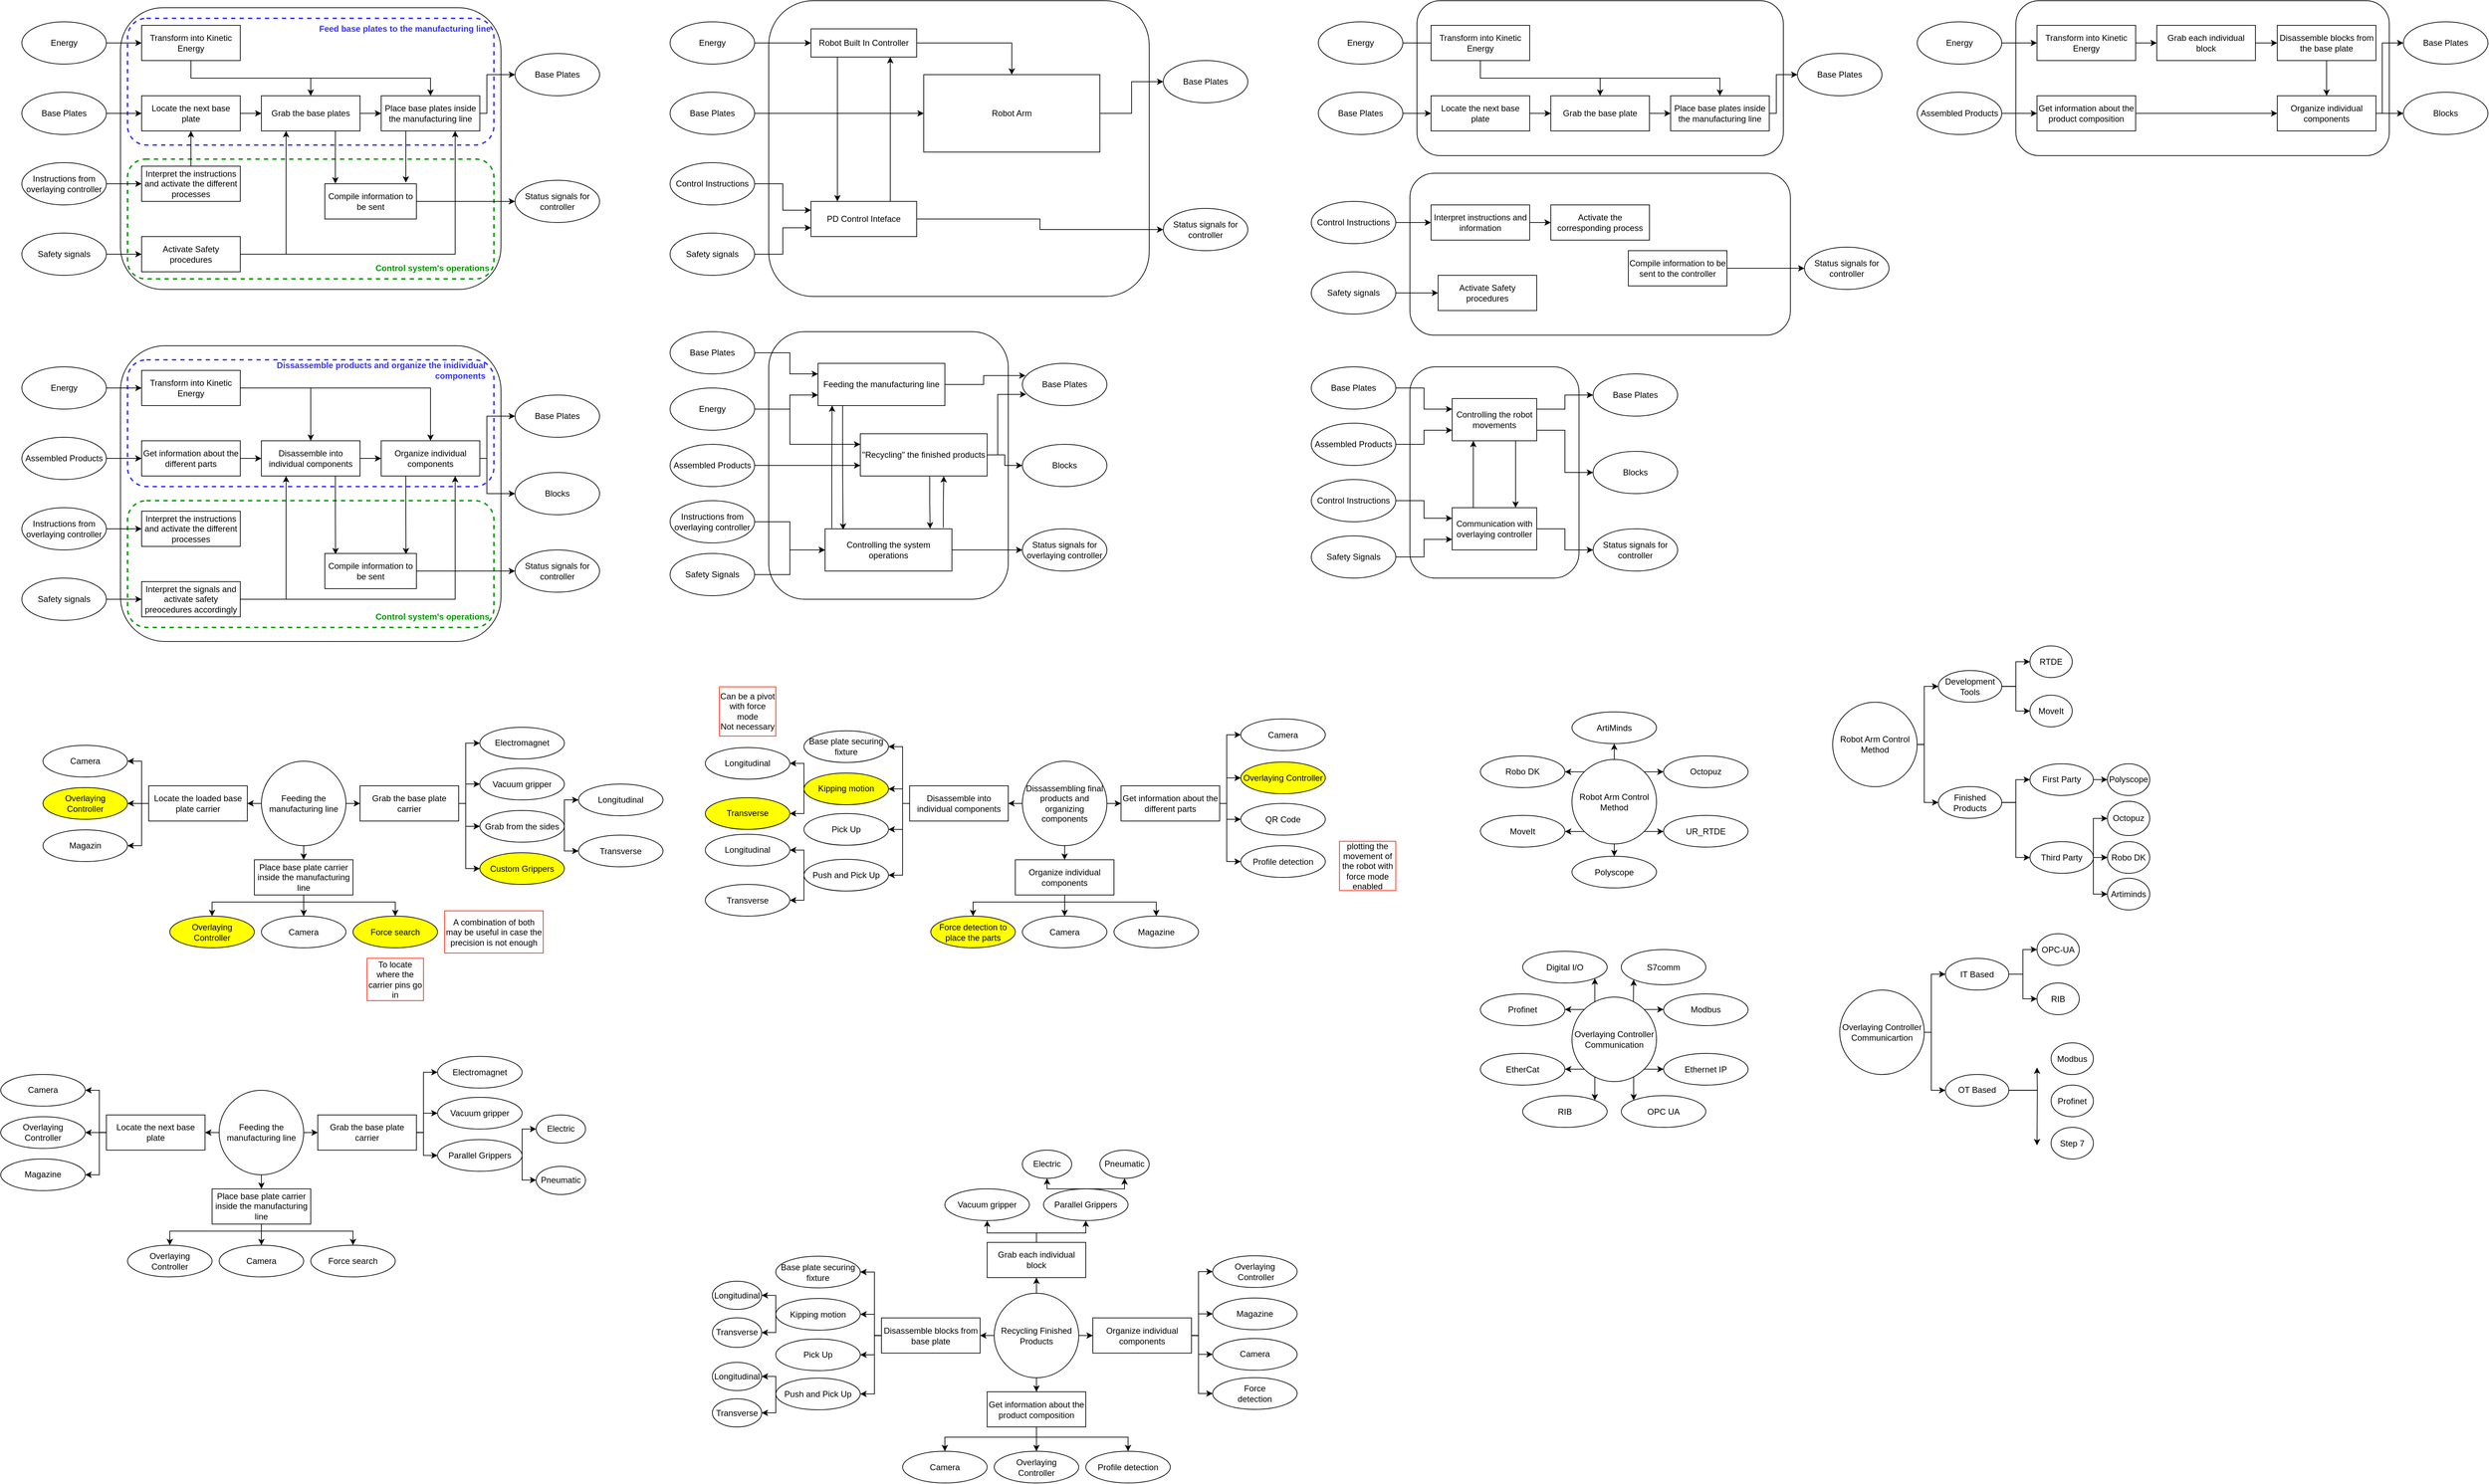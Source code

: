 <mxfile version="20.8.14" type="github">
  <diagram id="42cKhq52vNJZRKFAm1b_" name="Seite-1">
    <mxGraphModel dx="1644" dy="881" grid="1" gridSize="10" guides="1" tooltips="1" connect="1" arrows="1" fold="1" page="1" pageScale="1" pageWidth="3300" pageHeight="4681" math="0" shadow="0">
      <root>
        <mxCell id="0" />
        <mxCell id="1" parent="0" />
        <mxCell id="tth-UEwdZzJharhWVTQz-12" value="" style="endArrow=classic;html=1;rounded=0;entryX=1;entryY=0;entryDx=0;entryDy=0;exitX=0.271;exitY=0.292;exitDx=0;exitDy=0;exitPerimeter=0;" parent="1" source="DmpDktqdWVQR6J1gC0hd-7" target="DmpDktqdWVQR6J1gC0hd-9" edge="1">
          <mxGeometry width="50" height="50" relative="1" as="geometry">
            <mxPoint x="2410" y="1550" as="sourcePoint" />
            <mxPoint x="2460" y="1500" as="targetPoint" />
          </mxGeometry>
        </mxCell>
        <mxCell id="tth-UEwdZzJharhWVTQz-11" value="" style="endArrow=classic;html=1;rounded=0;entryX=0;entryY=0;entryDx=0;entryDy=0;exitX=0.729;exitY=0.208;exitDx=0;exitDy=0;exitPerimeter=0;" parent="1" source="DmpDktqdWVQR6J1gC0hd-7" target="2hkHsSnRgmPlp-JAB0Yl-3" edge="1">
          <mxGeometry width="50" height="50" relative="1" as="geometry">
            <mxPoint x="2410" y="1550" as="sourcePoint" />
            <mxPoint x="2460" y="1500" as="targetPoint" />
          </mxGeometry>
        </mxCell>
        <mxCell id="tth-UEwdZzJharhWVTQz-9" value="" style="endArrow=classic;html=1;rounded=0;entryX=1;entryY=1;entryDx=0;entryDy=0;exitX=0.271;exitY=0.708;exitDx=0;exitDy=0;exitPerimeter=0;" parent="1" source="DmpDktqdWVQR6J1gC0hd-7" target="2hkHsSnRgmPlp-JAB0Yl-1" edge="1">
          <mxGeometry width="50" height="50" relative="1" as="geometry">
            <mxPoint x="2310" y="1450" as="sourcePoint" />
            <mxPoint x="2460" y="1500" as="targetPoint" />
          </mxGeometry>
        </mxCell>
        <mxCell id="tth-UEwdZzJharhWVTQz-8" value="" style="endArrow=classic;html=1;rounded=0;entryX=0;entryY=1;entryDx=0;entryDy=0;" parent="1" target="2hkHsSnRgmPlp-JAB0Yl-5" edge="1">
          <mxGeometry width="50" height="50" relative="1" as="geometry">
            <mxPoint x="2347" y="1480" as="sourcePoint" />
            <mxPoint x="2460" y="1500" as="targetPoint" />
          </mxGeometry>
        </mxCell>
        <mxCell id="i0lhiT4KbpCjelZSpUZJ-27" value="" style="rounded=1;whiteSpace=wrap;html=1;fillColor=none;" parent="1" vertex="1">
          <mxGeometry x="2030" y="560" width="240" height="300" as="geometry" />
        </mxCell>
        <mxCell id="uiPFYnpJoN78IRm5a176-57" value="" style="rounded=1;whiteSpace=wrap;html=1;fillColor=none;" parent="1" vertex="1">
          <mxGeometry x="200" y="530" width="540" height="420" as="geometry" />
        </mxCell>
        <mxCell id="n7UCwueKNoSF1t-_QFoz-107" value="" style="rounded=1;whiteSpace=wrap;html=1;fillColor=none;dashed=1;strokeWidth=2;strokeColor=#009900;" parent="1" vertex="1">
          <mxGeometry x="210" y="750" width="520" height="180" as="geometry" />
        </mxCell>
        <mxCell id="n7UCwueKNoSF1t-_QFoz-106" value="" style="rounded=1;whiteSpace=wrap;html=1;fillColor=none;dashed=1;strokeWidth=2;strokeColor=#3333FF;" parent="1" vertex="1">
          <mxGeometry x="210" y="550" width="520" height="180" as="geometry" />
        </mxCell>
        <mxCell id="n7UCwueKNoSF1t-_QFoz-103" value="" style="rounded=1;whiteSpace=wrap;html=1;fillColor=none;dashed=1;strokeWidth=2;strokeColor=#009900;" parent="1" vertex="1">
          <mxGeometry x="210" y="265" width="520" height="170" as="geometry" />
        </mxCell>
        <mxCell id="uiPFYnpJoN78IRm5a176-1" value="" style="rounded=1;whiteSpace=wrap;html=1;fillColor=none;" parent="1" vertex="1">
          <mxGeometry x="200" y="50" width="540" height="400" as="geometry" />
        </mxCell>
        <mxCell id="n7UCwueKNoSF1t-_QFoz-102" value="" style="rounded=1;whiteSpace=wrap;html=1;fillColor=none;dashed=1;strokeWidth=2;strokeColor=#3333FF;" parent="1" vertex="1">
          <mxGeometry x="210" y="65" width="520" height="180" as="geometry" />
        </mxCell>
        <mxCell id="1AaqI7CcnLQnfkeEXJZW-124" style="edgeStyle=orthogonalEdgeStyle;rounded=0;orthogonalLoop=1;jettySize=auto;html=1;exitX=1;exitY=0.5;exitDx=0;exitDy=0;entryX=0;entryY=0.5;entryDx=0;entryDy=0;" parent="1" source="uiPFYnpJoN78IRm5a176-3" target="uiPFYnpJoN78IRm5a176-90" edge="1">
          <mxGeometry relative="1" as="geometry" />
        </mxCell>
        <mxCell id="uiPFYnpJoN78IRm5a176-3" value="Energy" style="ellipse;whiteSpace=wrap;html=1;" parent="1" vertex="1">
          <mxGeometry x="60" y="70" width="120" height="60" as="geometry" />
        </mxCell>
        <mxCell id="1AaqI7CcnLQnfkeEXJZW-122" style="edgeStyle=orthogonalEdgeStyle;rounded=0;orthogonalLoop=1;jettySize=auto;html=1;exitX=1;exitY=0.5;exitDx=0;exitDy=0;entryX=0;entryY=0.5;entryDx=0;entryDy=0;" parent="1" source="uiPFYnpJoN78IRm5a176-4" target="1AaqI7CcnLQnfkeEXJZW-121" edge="1">
          <mxGeometry relative="1" as="geometry" />
        </mxCell>
        <mxCell id="uiPFYnpJoN78IRm5a176-4" value="Base Plates" style="ellipse;whiteSpace=wrap;html=1;" parent="1" vertex="1">
          <mxGeometry x="60" y="170" width="120" height="60" as="geometry" />
        </mxCell>
        <mxCell id="1AaqI7CcnLQnfkeEXJZW-123" style="edgeStyle=orthogonalEdgeStyle;rounded=0;orthogonalLoop=1;jettySize=auto;html=1;exitX=1;exitY=0.5;exitDx=0;exitDy=0;entryX=0;entryY=0.5;entryDx=0;entryDy=0;" parent="1" source="uiPFYnpJoN78IRm5a176-6" target="uiPFYnpJoN78IRm5a176-91" edge="1">
          <mxGeometry relative="1" as="geometry" />
        </mxCell>
        <mxCell id="uiPFYnpJoN78IRm5a176-6" value="Instructions from overlaying controller" style="ellipse;whiteSpace=wrap;html=1;" parent="1" vertex="1">
          <mxGeometry x="60" y="270" width="120" height="60" as="geometry" />
        </mxCell>
        <mxCell id="uiPFYnpJoN78IRm5a176-8" value="Base Plates" style="ellipse;whiteSpace=wrap;html=1;" parent="1" vertex="1">
          <mxGeometry x="760" y="115" width="120" height="60" as="geometry" />
        </mxCell>
        <mxCell id="uiPFYnpJoN78IRm5a176-98" style="edgeStyle=orthogonalEdgeStyle;rounded=0;orthogonalLoop=1;jettySize=auto;html=1;exitX=1;exitY=0.5;exitDx=0;exitDy=0;entryX=0;entryY=0.5;entryDx=0;entryDy=0;" parent="1" source="uiPFYnpJoN78IRm5a176-11" target="uiPFYnpJoN78IRm5a176-97" edge="1">
          <mxGeometry relative="1" as="geometry" />
        </mxCell>
        <mxCell id="1AaqI7CcnLQnfkeEXJZW-128" style="edgeStyle=orthogonalEdgeStyle;rounded=0;orthogonalLoop=1;jettySize=auto;html=1;exitX=0.75;exitY=1;exitDx=0;exitDy=0;entryX=0.115;entryY=-0.007;entryDx=0;entryDy=0;entryPerimeter=0;" parent="1" source="uiPFYnpJoN78IRm5a176-11" target="n7UCwueKNoSF1t-_QFoz-15" edge="1">
          <mxGeometry relative="1" as="geometry" />
        </mxCell>
        <mxCell id="uiPFYnpJoN78IRm5a176-11" value="Grab the base plates" style="rounded=0;whiteSpace=wrap;html=1;" parent="1" vertex="1">
          <mxGeometry x="400" y="175" width="140" height="50" as="geometry" />
        </mxCell>
        <mxCell id="uiPFYnpJoN78IRm5a176-49" style="edgeStyle=orthogonalEdgeStyle;rounded=0;orthogonalLoop=1;jettySize=auto;html=1;exitX=1;exitY=0.5;exitDx=0;exitDy=0;entryX=0;entryY=0.5;entryDx=0;entryDy=0;" parent="1" source="uiPFYnpJoN78IRm5a176-47" target="uiPFYnpJoN78IRm5a176-48" edge="1">
          <mxGeometry relative="1" as="geometry" />
        </mxCell>
        <mxCell id="uiPFYnpJoN78IRm5a176-47" value="Safety signals" style="ellipse;whiteSpace=wrap;html=1;" parent="1" vertex="1">
          <mxGeometry x="60" y="370" width="120" height="60" as="geometry" />
        </mxCell>
        <mxCell id="n7UCwueKNoSF1t-_QFoz-2" style="edgeStyle=orthogonalEdgeStyle;rounded=0;orthogonalLoop=1;jettySize=auto;html=1;exitX=1;exitY=0.5;exitDx=0;exitDy=0;entryX=0.75;entryY=1;entryDx=0;entryDy=0;" parent="1" source="uiPFYnpJoN78IRm5a176-48" target="uiPFYnpJoN78IRm5a176-97" edge="1">
          <mxGeometry relative="1" as="geometry" />
        </mxCell>
        <mxCell id="1AaqI7CcnLQnfkeEXJZW-132" style="edgeStyle=orthogonalEdgeStyle;rounded=0;orthogonalLoop=1;jettySize=auto;html=1;exitX=1;exitY=0.5;exitDx=0;exitDy=0;entryX=0.25;entryY=1;entryDx=0;entryDy=0;" parent="1" source="uiPFYnpJoN78IRm5a176-48" target="uiPFYnpJoN78IRm5a176-11" edge="1">
          <mxGeometry relative="1" as="geometry" />
        </mxCell>
        <mxCell id="uiPFYnpJoN78IRm5a176-48" value="Activate Safety procedures" style="rounded=0;whiteSpace=wrap;html=1;" parent="1" vertex="1">
          <mxGeometry x="230" y="375" width="140" height="50" as="geometry" />
        </mxCell>
        <mxCell id="uiPFYnpJoN78IRm5a176-58" style="edgeStyle=orthogonalEdgeStyle;rounded=0;orthogonalLoop=1;jettySize=auto;html=1;exitX=1;exitY=0.5;exitDx=0;exitDy=0;entryX=0;entryY=0.5;entryDx=0;entryDy=0;" parent="1" source="uiPFYnpJoN78IRm5a176-59" target="uiPFYnpJoN78IRm5a176-69" edge="1">
          <mxGeometry relative="1" as="geometry" />
        </mxCell>
        <mxCell id="uiPFYnpJoN78IRm5a176-59" value="Energy" style="ellipse;whiteSpace=wrap;html=1;" parent="1" vertex="1">
          <mxGeometry x="60" y="560" width="120" height="60" as="geometry" />
        </mxCell>
        <mxCell id="1AaqI7CcnLQnfkeEXJZW-134" style="edgeStyle=orthogonalEdgeStyle;rounded=0;orthogonalLoop=1;jettySize=auto;html=1;exitX=1;exitY=0.5;exitDx=0;exitDy=0;entryX=0;entryY=0.5;entryDx=0;entryDy=0;" parent="1" source="uiPFYnpJoN78IRm5a176-63" target="1AaqI7CcnLQnfkeEXJZW-133" edge="1">
          <mxGeometry relative="1" as="geometry" />
        </mxCell>
        <mxCell id="uiPFYnpJoN78IRm5a176-63" value="Assembled Products" style="ellipse;whiteSpace=wrap;html=1;" parent="1" vertex="1">
          <mxGeometry x="60" y="660" width="120" height="60" as="geometry" />
        </mxCell>
        <mxCell id="uiPFYnpJoN78IRm5a176-64" style="edgeStyle=orthogonalEdgeStyle;rounded=0;orthogonalLoop=1;jettySize=auto;html=1;exitX=1;exitY=0.5;exitDx=0;exitDy=0;entryX=0;entryY=0.5;entryDx=0;entryDy=0;" parent="1" source="uiPFYnpJoN78IRm5a176-65" target="uiPFYnpJoN78IRm5a176-75" edge="1">
          <mxGeometry relative="1" as="geometry" />
        </mxCell>
        <mxCell id="uiPFYnpJoN78IRm5a176-65" value="Instructions from overlaying controller" style="ellipse;whiteSpace=wrap;html=1;" parent="1" vertex="1">
          <mxGeometry x="60" y="760" width="120" height="60" as="geometry" />
        </mxCell>
        <mxCell id="uiPFYnpJoN78IRm5a176-66" value="Base Plates" style="ellipse;whiteSpace=wrap;html=1;" parent="1" vertex="1">
          <mxGeometry x="760" y="600" width="120" height="60" as="geometry" />
        </mxCell>
        <mxCell id="uiPFYnpJoN78IRm5a176-67" value="Blocks" style="ellipse;whiteSpace=wrap;html=1;" parent="1" vertex="1">
          <mxGeometry x="760" y="710" width="120" height="60" as="geometry" />
        </mxCell>
        <mxCell id="uiPFYnpJoN78IRm5a176-88" style="edgeStyle=orthogonalEdgeStyle;rounded=0;orthogonalLoop=1;jettySize=auto;html=1;exitX=1;exitY=0.5;exitDx=0;exitDy=0;entryX=0.5;entryY=0;entryDx=0;entryDy=0;" parent="1" source="uiPFYnpJoN78IRm5a176-69" target="uiPFYnpJoN78IRm5a176-80" edge="1">
          <mxGeometry relative="1" as="geometry" />
        </mxCell>
        <mxCell id="uiPFYnpJoN78IRm5a176-89" style="edgeStyle=orthogonalEdgeStyle;rounded=0;orthogonalLoop=1;jettySize=auto;html=1;exitX=1;exitY=0.5;exitDx=0;exitDy=0;entryX=0.5;entryY=0;entryDx=0;entryDy=0;" parent="1" source="uiPFYnpJoN78IRm5a176-69" target="uiPFYnpJoN78IRm5a176-78" edge="1">
          <mxGeometry relative="1" as="geometry" />
        </mxCell>
        <mxCell id="uiPFYnpJoN78IRm5a176-69" value="Transform into Kinetic Energy" style="rounded=0;whiteSpace=wrap;html=1;" parent="1" vertex="1">
          <mxGeometry x="230" y="565" width="140" height="50" as="geometry" />
        </mxCell>
        <mxCell id="uiPFYnpJoN78IRm5a176-75" value="Interpret the instructions and activate the different processes" style="rounded=0;whiteSpace=wrap;html=1;" parent="1" vertex="1">
          <mxGeometry x="230" y="765" width="140" height="50" as="geometry" />
        </mxCell>
        <mxCell id="uiPFYnpJoN78IRm5a176-94" style="edgeStyle=orthogonalEdgeStyle;rounded=0;orthogonalLoop=1;jettySize=auto;html=1;exitX=1;exitY=0.5;exitDx=0;exitDy=0;entryX=0;entryY=0.5;entryDx=0;entryDy=0;" parent="1" source="uiPFYnpJoN78IRm5a176-78" target="uiPFYnpJoN78IRm5a176-66" edge="1">
          <mxGeometry relative="1" as="geometry">
            <Array as="points">
              <mxPoint x="720" y="690" />
              <mxPoint x="720" y="630" />
            </Array>
          </mxGeometry>
        </mxCell>
        <mxCell id="uiPFYnpJoN78IRm5a176-95" style="edgeStyle=orthogonalEdgeStyle;rounded=0;orthogonalLoop=1;jettySize=auto;html=1;exitX=1;exitY=0.5;exitDx=0;exitDy=0;entryX=0;entryY=0.5;entryDx=0;entryDy=0;" parent="1" source="uiPFYnpJoN78IRm5a176-78" target="uiPFYnpJoN78IRm5a176-67" edge="1">
          <mxGeometry relative="1" as="geometry">
            <Array as="points">
              <mxPoint x="720" y="690" />
              <mxPoint x="720" y="740" />
            </Array>
          </mxGeometry>
        </mxCell>
        <mxCell id="1AaqI7CcnLQnfkeEXJZW-139" style="edgeStyle=orthogonalEdgeStyle;rounded=0;orthogonalLoop=1;jettySize=auto;html=1;exitX=0.25;exitY=1;exitDx=0;exitDy=0;entryX=0.886;entryY=0.024;entryDx=0;entryDy=0;entryPerimeter=0;" parent="1" source="uiPFYnpJoN78IRm5a176-78" target="n7UCwueKNoSF1t-_QFoz-10" edge="1">
          <mxGeometry relative="1" as="geometry" />
        </mxCell>
        <mxCell id="uiPFYnpJoN78IRm5a176-78" value="Organize individual components" style="rounded=0;whiteSpace=wrap;html=1;" parent="1" vertex="1">
          <mxGeometry x="570" y="665" width="140" height="50" as="geometry" />
        </mxCell>
        <mxCell id="uiPFYnpJoN78IRm5a176-79" style="edgeStyle=orthogonalEdgeStyle;rounded=0;orthogonalLoop=1;jettySize=auto;html=1;exitX=1;exitY=0.5;exitDx=0;exitDy=0;entryX=0;entryY=0.5;entryDx=0;entryDy=0;" parent="1" source="uiPFYnpJoN78IRm5a176-80" target="uiPFYnpJoN78IRm5a176-78" edge="1">
          <mxGeometry relative="1" as="geometry" />
        </mxCell>
        <mxCell id="1AaqI7CcnLQnfkeEXJZW-138" style="edgeStyle=orthogonalEdgeStyle;rounded=0;orthogonalLoop=1;jettySize=auto;html=1;exitX=0.75;exitY=1;exitDx=0;exitDy=0;entryX=0.117;entryY=0.024;entryDx=0;entryDy=0;entryPerimeter=0;" parent="1" source="uiPFYnpJoN78IRm5a176-80" target="n7UCwueKNoSF1t-_QFoz-10" edge="1">
          <mxGeometry relative="1" as="geometry" />
        </mxCell>
        <mxCell id="uiPFYnpJoN78IRm5a176-80" value="Disassemble into individual components" style="rounded=0;whiteSpace=wrap;html=1;" parent="1" vertex="1">
          <mxGeometry x="400" y="665" width="140" height="50" as="geometry" />
        </mxCell>
        <mxCell id="uiPFYnpJoN78IRm5a176-81" style="edgeStyle=orthogonalEdgeStyle;rounded=0;orthogonalLoop=1;jettySize=auto;html=1;exitX=1;exitY=0.5;exitDx=0;exitDy=0;entryX=0;entryY=0.5;entryDx=0;entryDy=0;" parent="1" source="uiPFYnpJoN78IRm5a176-82" target="uiPFYnpJoN78IRm5a176-86" edge="1">
          <mxGeometry relative="1" as="geometry" />
        </mxCell>
        <mxCell id="uiPFYnpJoN78IRm5a176-82" value="Safety signals" style="ellipse;whiteSpace=wrap;html=1;" parent="1" vertex="1">
          <mxGeometry x="60" y="860" width="120" height="60" as="geometry" />
        </mxCell>
        <mxCell id="uiPFYnpJoN78IRm5a176-84" style="edgeStyle=orthogonalEdgeStyle;rounded=0;orthogonalLoop=1;jettySize=auto;html=1;exitX=1;exitY=0.5;exitDx=0;exitDy=0;entryX=0.75;entryY=1;entryDx=0;entryDy=0;" parent="1" source="uiPFYnpJoN78IRm5a176-86" target="uiPFYnpJoN78IRm5a176-78" edge="1">
          <mxGeometry relative="1" as="geometry" />
        </mxCell>
        <mxCell id="1AaqI7CcnLQnfkeEXJZW-137" style="edgeStyle=orthogonalEdgeStyle;rounded=0;orthogonalLoop=1;jettySize=auto;html=1;exitX=1;exitY=0.5;exitDx=0;exitDy=0;entryX=0.25;entryY=1;entryDx=0;entryDy=0;" parent="1" source="uiPFYnpJoN78IRm5a176-86" target="uiPFYnpJoN78IRm5a176-80" edge="1">
          <mxGeometry relative="1" as="geometry" />
        </mxCell>
        <mxCell id="uiPFYnpJoN78IRm5a176-86" value="Interpret the signals and activate safety preocedures accordingly" style="rounded=0;whiteSpace=wrap;html=1;" parent="1" vertex="1">
          <mxGeometry x="230" y="865" width="140" height="50" as="geometry" />
        </mxCell>
        <mxCell id="uiPFYnpJoN78IRm5a176-93" style="edgeStyle=orthogonalEdgeStyle;rounded=0;orthogonalLoop=1;jettySize=auto;html=1;exitX=0.5;exitY=1;exitDx=0;exitDy=0;entryX=0.5;entryY=0;entryDx=0;entryDy=0;" parent="1" source="uiPFYnpJoN78IRm5a176-90" target="uiPFYnpJoN78IRm5a176-11" edge="1">
          <mxGeometry relative="1" as="geometry" />
        </mxCell>
        <mxCell id="uiPFYnpJoN78IRm5a176-100" style="edgeStyle=orthogonalEdgeStyle;rounded=0;orthogonalLoop=1;jettySize=auto;html=1;exitX=0.5;exitY=1;exitDx=0;exitDy=0;entryX=0.5;entryY=0;entryDx=0;entryDy=0;" parent="1" source="uiPFYnpJoN78IRm5a176-90" target="uiPFYnpJoN78IRm5a176-97" edge="1">
          <mxGeometry relative="1" as="geometry" />
        </mxCell>
        <mxCell id="uiPFYnpJoN78IRm5a176-90" value="Transform into Kinetic Energy" style="rounded=0;whiteSpace=wrap;html=1;" parent="1" vertex="1">
          <mxGeometry x="230" y="75" width="140" height="50" as="geometry" />
        </mxCell>
        <mxCell id="1AaqI7CcnLQnfkeEXJZW-126" style="edgeStyle=orthogonalEdgeStyle;rounded=0;orthogonalLoop=1;jettySize=auto;html=1;exitX=0.5;exitY=0;exitDx=0;exitDy=0;entryX=0.5;entryY=1;entryDx=0;entryDy=0;" parent="1" source="uiPFYnpJoN78IRm5a176-91" target="1AaqI7CcnLQnfkeEXJZW-121" edge="1">
          <mxGeometry relative="1" as="geometry" />
        </mxCell>
        <mxCell id="uiPFYnpJoN78IRm5a176-91" value="Interpret the instructions and activate the different processes" style="rounded=0;whiteSpace=wrap;html=1;" parent="1" vertex="1">
          <mxGeometry x="230" y="275" width="140" height="50" as="geometry" />
        </mxCell>
        <mxCell id="uiPFYnpJoN78IRm5a176-101" style="edgeStyle=orthogonalEdgeStyle;rounded=0;orthogonalLoop=1;jettySize=auto;html=1;exitX=1;exitY=0.5;exitDx=0;exitDy=0;entryX=0;entryY=0.5;entryDx=0;entryDy=0;" parent="1" source="uiPFYnpJoN78IRm5a176-97" target="uiPFYnpJoN78IRm5a176-8" edge="1">
          <mxGeometry relative="1" as="geometry">
            <Array as="points">
              <mxPoint x="720" y="200" />
              <mxPoint x="720" y="145" />
            </Array>
          </mxGeometry>
        </mxCell>
        <mxCell id="1AaqI7CcnLQnfkeEXJZW-129" style="edgeStyle=orthogonalEdgeStyle;rounded=0;orthogonalLoop=1;jettySize=auto;html=1;exitX=0.25;exitY=1;exitDx=0;exitDy=0;entryX=0.885;entryY=-0.033;entryDx=0;entryDy=0;entryPerimeter=0;" parent="1" source="uiPFYnpJoN78IRm5a176-97" target="n7UCwueKNoSF1t-_QFoz-15" edge="1">
          <mxGeometry relative="1" as="geometry" />
        </mxCell>
        <mxCell id="uiPFYnpJoN78IRm5a176-97" value="Place base plates inside the manufacturing line" style="rounded=0;whiteSpace=wrap;html=1;" parent="1" vertex="1">
          <mxGeometry x="570" y="175" width="140" height="50" as="geometry" />
        </mxCell>
        <mxCell id="n7UCwueKNoSF1t-_QFoz-1" value="Status signals for controller" style="ellipse;whiteSpace=wrap;html=1;" parent="1" vertex="1">
          <mxGeometry x="760" y="295" width="120" height="60" as="geometry" />
        </mxCell>
        <mxCell id="n7UCwueKNoSF1t-_QFoz-7" value="Status signals for controller" style="ellipse;whiteSpace=wrap;html=1;" parent="1" vertex="1">
          <mxGeometry x="760" y="820" width="120" height="60" as="geometry" />
        </mxCell>
        <mxCell id="n7UCwueKNoSF1t-_QFoz-11" style="edgeStyle=orthogonalEdgeStyle;rounded=0;orthogonalLoop=1;jettySize=auto;html=1;exitX=1;exitY=0.5;exitDx=0;exitDy=0;entryX=0;entryY=0.5;entryDx=0;entryDy=0;" parent="1" source="n7UCwueKNoSF1t-_QFoz-10" target="n7UCwueKNoSF1t-_QFoz-7" edge="1">
          <mxGeometry relative="1" as="geometry" />
        </mxCell>
        <mxCell id="n7UCwueKNoSF1t-_QFoz-10" value="Compile information to be sent" style="rounded=0;whiteSpace=wrap;html=1;" parent="1" vertex="1">
          <mxGeometry x="490" y="825" width="130" height="50" as="geometry" />
        </mxCell>
        <mxCell id="n7UCwueKNoSF1t-_QFoz-16" style="edgeStyle=orthogonalEdgeStyle;rounded=0;orthogonalLoop=1;jettySize=auto;html=1;exitX=1;exitY=0.5;exitDx=0;exitDy=0;entryX=0;entryY=0.5;entryDx=0;entryDy=0;" parent="1" source="n7UCwueKNoSF1t-_QFoz-15" target="n7UCwueKNoSF1t-_QFoz-1" edge="1">
          <mxGeometry relative="1" as="geometry" />
        </mxCell>
        <mxCell id="n7UCwueKNoSF1t-_QFoz-15" value="Compile information to be sent" style="rounded=0;whiteSpace=wrap;html=1;" parent="1" vertex="1">
          <mxGeometry x="490" y="300" width="130" height="50" as="geometry" />
        </mxCell>
        <mxCell id="n7UCwueKNoSF1t-_QFoz-19" value="" style="rounded=1;whiteSpace=wrap;html=1;" parent="1" vertex="1">
          <mxGeometry x="1120" y="40" width="540" height="420" as="geometry" />
        </mxCell>
        <mxCell id="n7UCwueKNoSF1t-_QFoz-64" style="edgeStyle=orthogonalEdgeStyle;rounded=0;orthogonalLoop=1;jettySize=auto;html=1;exitX=1;exitY=0.5;exitDx=0;exitDy=0;entryX=0;entryY=0.5;entryDx=0;entryDy=0;" parent="1" source="n7UCwueKNoSF1t-_QFoz-21" target="n7UCwueKNoSF1t-_QFoz-63" edge="1">
          <mxGeometry relative="1" as="geometry" />
        </mxCell>
        <mxCell id="n7UCwueKNoSF1t-_QFoz-21" value="Energy" style="ellipse;whiteSpace=wrap;html=1;" parent="1" vertex="1">
          <mxGeometry x="980" y="70" width="120" height="60" as="geometry" />
        </mxCell>
        <mxCell id="n7UCwueKNoSF1t-_QFoz-65" style="edgeStyle=orthogonalEdgeStyle;rounded=0;orthogonalLoop=1;jettySize=auto;html=1;exitX=1;exitY=0.5;exitDx=0;exitDy=0;entryX=0;entryY=0.5;entryDx=0;entryDy=0;" parent="1" source="n7UCwueKNoSF1t-_QFoz-23" target="n7UCwueKNoSF1t-_QFoz-60" edge="1">
          <mxGeometry relative="1" as="geometry" />
        </mxCell>
        <mxCell id="n7UCwueKNoSF1t-_QFoz-23" value="Base Plates" style="ellipse;whiteSpace=wrap;html=1;" parent="1" vertex="1">
          <mxGeometry x="980" y="170" width="120" height="60" as="geometry" />
        </mxCell>
        <mxCell id="n7UCwueKNoSF1t-_QFoz-48" style="edgeStyle=orthogonalEdgeStyle;rounded=0;orthogonalLoop=1;jettySize=auto;html=1;exitX=1;exitY=0.5;exitDx=0;exitDy=0;entryX=0;entryY=0.25;entryDx=0;entryDy=0;" parent="1" source="n7UCwueKNoSF1t-_QFoz-25" target="n7UCwueKNoSF1t-_QFoz-47" edge="1">
          <mxGeometry relative="1" as="geometry" />
        </mxCell>
        <mxCell id="n7UCwueKNoSF1t-_QFoz-25" value="Control Instructions" style="ellipse;whiteSpace=wrap;html=1;" parent="1" vertex="1">
          <mxGeometry x="980" y="270" width="120" height="60" as="geometry" />
        </mxCell>
        <mxCell id="n7UCwueKNoSF1t-_QFoz-26" value="Base Plates" style="ellipse;whiteSpace=wrap;html=1;" parent="1" vertex="1">
          <mxGeometry x="1680" y="125" width="120" height="60" as="geometry" />
        </mxCell>
        <mxCell id="n7UCwueKNoSF1t-_QFoz-49" style="edgeStyle=orthogonalEdgeStyle;rounded=0;orthogonalLoop=1;jettySize=auto;html=1;exitX=1;exitY=0.5;exitDx=0;exitDy=0;entryX=0;entryY=0.75;entryDx=0;entryDy=0;" parent="1" source="n7UCwueKNoSF1t-_QFoz-31" target="n7UCwueKNoSF1t-_QFoz-47" edge="1">
          <mxGeometry relative="1" as="geometry" />
        </mxCell>
        <mxCell id="n7UCwueKNoSF1t-_QFoz-31" value="Safety signals" style="ellipse;whiteSpace=wrap;html=1;" parent="1" vertex="1">
          <mxGeometry x="980" y="370" width="120" height="60" as="geometry" />
        </mxCell>
        <mxCell id="n7UCwueKNoSF1t-_QFoz-44" value="Status signals for controller" style="ellipse;whiteSpace=wrap;html=1;" parent="1" vertex="1">
          <mxGeometry x="1680" y="335" width="120" height="60" as="geometry" />
        </mxCell>
        <mxCell id="n7UCwueKNoSF1t-_QFoz-59" style="edgeStyle=orthogonalEdgeStyle;rounded=0;orthogonalLoop=1;jettySize=auto;html=1;exitX=1;exitY=0.5;exitDx=0;exitDy=0;entryX=0;entryY=0.5;entryDx=0;entryDy=0;" parent="1" source="n7UCwueKNoSF1t-_QFoz-47" target="n7UCwueKNoSF1t-_QFoz-44" edge="1">
          <mxGeometry relative="1" as="geometry" />
        </mxCell>
        <mxCell id="n7UCwueKNoSF1t-_QFoz-71" style="edgeStyle=orthogonalEdgeStyle;rounded=0;orthogonalLoop=1;jettySize=auto;html=1;exitX=0.75;exitY=0;exitDx=0;exitDy=0;entryX=0.75;entryY=1;entryDx=0;entryDy=0;" parent="1" source="n7UCwueKNoSF1t-_QFoz-47" target="n7UCwueKNoSF1t-_QFoz-63" edge="1">
          <mxGeometry relative="1" as="geometry" />
        </mxCell>
        <mxCell id="n7UCwueKNoSF1t-_QFoz-47" value="PD Control Inteface" style="rounded=0;whiteSpace=wrap;html=1;" parent="1" vertex="1">
          <mxGeometry x="1180" y="325" width="150" height="50" as="geometry" />
        </mxCell>
        <mxCell id="n7UCwueKNoSF1t-_QFoz-61" style="edgeStyle=orthogonalEdgeStyle;rounded=0;orthogonalLoop=1;jettySize=auto;html=1;exitX=1;exitY=0.5;exitDx=0;exitDy=0;entryX=0;entryY=0.5;entryDx=0;entryDy=0;" parent="1" source="n7UCwueKNoSF1t-_QFoz-60" target="n7UCwueKNoSF1t-_QFoz-26" edge="1">
          <mxGeometry relative="1" as="geometry" />
        </mxCell>
        <mxCell id="n7UCwueKNoSF1t-_QFoz-60" value="Robot Arm" style="rounded=0;whiteSpace=wrap;html=1;" parent="1" vertex="1">
          <mxGeometry x="1340" y="145" width="250" height="110" as="geometry" />
        </mxCell>
        <mxCell id="n7UCwueKNoSF1t-_QFoz-66" style="edgeStyle=orthogonalEdgeStyle;rounded=0;orthogonalLoop=1;jettySize=auto;html=1;exitX=1;exitY=0.5;exitDx=0;exitDy=0;entryX=0.5;entryY=0;entryDx=0;entryDy=0;" parent="1" source="n7UCwueKNoSF1t-_QFoz-63" target="n7UCwueKNoSF1t-_QFoz-60" edge="1">
          <mxGeometry relative="1" as="geometry" />
        </mxCell>
        <mxCell id="n7UCwueKNoSF1t-_QFoz-69" style="edgeStyle=orthogonalEdgeStyle;rounded=0;orthogonalLoop=1;jettySize=auto;html=1;exitX=0.25;exitY=1;exitDx=0;exitDy=0;entryX=0.25;entryY=0;entryDx=0;entryDy=0;" parent="1" source="n7UCwueKNoSF1t-_QFoz-63" target="n7UCwueKNoSF1t-_QFoz-47" edge="1">
          <mxGeometry relative="1" as="geometry" />
        </mxCell>
        <mxCell id="n7UCwueKNoSF1t-_QFoz-63" value="Robot Built In Controller" style="rounded=0;whiteSpace=wrap;html=1;" parent="1" vertex="1">
          <mxGeometry x="1180" y="80" width="150" height="40" as="geometry" />
        </mxCell>
        <mxCell id="n7UCwueKNoSF1t-_QFoz-104" value="Feed base plates to the manufacturing line" style="text;html=1;strokeColor=none;fillColor=none;align=left;verticalAlign=middle;whiteSpace=wrap;rounded=0;dashed=1;strokeWidth=2;fontStyle=1;fontColor=#3333FF;fontSize=12;" parent="1" vertex="1">
          <mxGeometry x="480" y="65" width="250" height="30" as="geometry" />
        </mxCell>
        <mxCell id="n7UCwueKNoSF1t-_QFoz-105" value="Control system&#39;s operations" style="text;html=1;strokeColor=none;fillColor=none;align=left;verticalAlign=middle;whiteSpace=wrap;rounded=0;dashed=1;strokeWidth=2;fontStyle=1;fontColor=#009900;fontSize=12;" parent="1" vertex="1">
          <mxGeometry x="560" y="405" width="170" height="30" as="geometry" />
        </mxCell>
        <mxCell id="n7UCwueKNoSF1t-_QFoz-108" value="Dissassemble products and organize the inidividual components" style="text;html=1;strokeColor=none;fillColor=none;align=right;verticalAlign=middle;whiteSpace=wrap;rounded=0;dashed=1;strokeWidth=2;fontStyle=1;fontColor=#3333FF;fontSize=12;" parent="1" vertex="1">
          <mxGeometry x="410" y="550" width="310" height="30" as="geometry" />
        </mxCell>
        <mxCell id="n7UCwueKNoSF1t-_QFoz-109" value="Control system&#39;s operations" style="text;html=1;strokeColor=none;fillColor=none;align=left;verticalAlign=middle;whiteSpace=wrap;rounded=0;dashed=1;strokeWidth=2;fontStyle=1;fontColor=#009900;fontSize=12;" parent="1" vertex="1">
          <mxGeometry x="560" y="900" width="170" height="30" as="geometry" />
        </mxCell>
        <mxCell id="n7UCwueKNoSF1t-_QFoz-110" value="" style="rounded=1;whiteSpace=wrap;html=1;fillColor=none;" parent="1" vertex="1">
          <mxGeometry x="1120" y="510" width="340" height="380" as="geometry" />
        </mxCell>
        <mxCell id="1AaqI7CcnLQnfkeEXJZW-11" style="edgeStyle=orthogonalEdgeStyle;rounded=0;orthogonalLoop=1;jettySize=auto;html=1;exitX=1;exitY=0.5;exitDx=0;exitDy=0;entryX=0;entryY=0.25;entryDx=0;entryDy=0;" parent="1" source="n7UCwueKNoSF1t-_QFoz-112" target="n7UCwueKNoSF1t-_QFoz-131" edge="1">
          <mxGeometry relative="1" as="geometry">
            <Array as="points">
              <mxPoint x="1150" y="540" />
              <mxPoint x="1150" y="570" />
            </Array>
          </mxGeometry>
        </mxCell>
        <mxCell id="n7UCwueKNoSF1t-_QFoz-112" value="Base Plates" style="ellipse;whiteSpace=wrap;html=1;" parent="1" vertex="1">
          <mxGeometry x="980" y="510" width="120" height="60" as="geometry" />
        </mxCell>
        <mxCell id="1AaqI7CcnLQnfkeEXJZW-9" style="edgeStyle=orthogonalEdgeStyle;rounded=0;orthogonalLoop=1;jettySize=auto;html=1;exitX=1;exitY=0.5;exitDx=0;exitDy=0;entryX=0;entryY=0.75;entryDx=0;entryDy=0;" parent="1" source="n7UCwueKNoSF1t-_QFoz-114" target="n7UCwueKNoSF1t-_QFoz-131" edge="1">
          <mxGeometry relative="1" as="geometry">
            <Array as="points">
              <mxPoint x="1150" y="620" />
              <mxPoint x="1150" y="600" />
            </Array>
          </mxGeometry>
        </mxCell>
        <mxCell id="1AaqI7CcnLQnfkeEXJZW-10" style="edgeStyle=orthogonalEdgeStyle;rounded=0;orthogonalLoop=1;jettySize=auto;html=1;exitX=1;exitY=0.5;exitDx=0;exitDy=0;entryX=0;entryY=0.25;entryDx=0;entryDy=0;" parent="1" source="n7UCwueKNoSF1t-_QFoz-114" target="n7UCwueKNoSF1t-_QFoz-132" edge="1">
          <mxGeometry relative="1" as="geometry">
            <Array as="points">
              <mxPoint x="1150" y="620" />
              <mxPoint x="1150" y="670" />
            </Array>
          </mxGeometry>
        </mxCell>
        <mxCell id="n7UCwueKNoSF1t-_QFoz-114" value="Energy" style="ellipse;whiteSpace=wrap;html=1;" parent="1" vertex="1">
          <mxGeometry x="980" y="590" width="120" height="60" as="geometry" />
        </mxCell>
        <mxCell id="n7UCwueKNoSF1t-_QFoz-136" style="edgeStyle=orthogonalEdgeStyle;rounded=0;orthogonalLoop=1;jettySize=auto;html=1;exitX=1;exitY=0.5;exitDx=0;exitDy=0;entryX=0;entryY=0.5;entryDx=0;entryDy=0;fontSize=12;fontColor=default;" parent="1" source="n7UCwueKNoSF1t-_QFoz-116" target="n7UCwueKNoSF1t-_QFoz-133" edge="1">
          <mxGeometry relative="1" as="geometry" />
        </mxCell>
        <mxCell id="n7UCwueKNoSF1t-_QFoz-116" value="Instructions from overlaying controller" style="ellipse;whiteSpace=wrap;html=1;" parent="1" vertex="1">
          <mxGeometry x="980" y="750" width="120" height="60" as="geometry" />
        </mxCell>
        <mxCell id="n7UCwueKNoSF1t-_QFoz-117" value="Base Plates" style="ellipse;whiteSpace=wrap;html=1;" parent="1" vertex="1">
          <mxGeometry x="1480" y="555" width="120" height="60" as="geometry" />
        </mxCell>
        <mxCell id="n7UCwueKNoSF1t-_QFoz-137" style="edgeStyle=orthogonalEdgeStyle;rounded=0;orthogonalLoop=1;jettySize=auto;html=1;exitX=1;exitY=0.5;exitDx=0;exitDy=0;entryX=0;entryY=0.5;entryDx=0;entryDy=0;fontSize=12;fontColor=default;" parent="1" source="n7UCwueKNoSF1t-_QFoz-119" target="n7UCwueKNoSF1t-_QFoz-133" edge="1">
          <mxGeometry relative="1" as="geometry" />
        </mxCell>
        <mxCell id="n7UCwueKNoSF1t-_QFoz-119" value="Safety Signals" style="ellipse;whiteSpace=wrap;html=1;" parent="1" vertex="1">
          <mxGeometry x="980" y="825" width="120" height="60" as="geometry" />
        </mxCell>
        <mxCell id="n7UCwueKNoSF1t-_QFoz-120" value="Status signals for overlaying controller" style="ellipse;whiteSpace=wrap;html=1;" parent="1" vertex="1">
          <mxGeometry x="1480" y="790" width="120" height="60" as="geometry" />
        </mxCell>
        <mxCell id="n7UCwueKNoSF1t-_QFoz-129" value="Blocks" style="ellipse;whiteSpace=wrap;html=1;" parent="1" vertex="1">
          <mxGeometry x="1480" y="670" width="120" height="60" as="geometry" />
        </mxCell>
        <mxCell id="n7UCwueKNoSF1t-_QFoz-147" style="edgeStyle=orthogonalEdgeStyle;rounded=0;orthogonalLoop=1;jettySize=auto;html=1;exitX=1;exitY=0.5;exitDx=0;exitDy=0;entryX=0;entryY=0.75;entryDx=0;entryDy=0;fontSize=12;fontColor=default;" parent="1" source="n7UCwueKNoSF1t-_QFoz-130" target="n7UCwueKNoSF1t-_QFoz-132" edge="1">
          <mxGeometry relative="1" as="geometry" />
        </mxCell>
        <mxCell id="n7UCwueKNoSF1t-_QFoz-130" value="Assembled Products" style="ellipse;whiteSpace=wrap;html=1;" parent="1" vertex="1">
          <mxGeometry x="980" y="670" width="120" height="60" as="geometry" />
        </mxCell>
        <mxCell id="1AaqI7CcnLQnfkeEXJZW-7" style="edgeStyle=orthogonalEdgeStyle;rounded=0;orthogonalLoop=1;jettySize=auto;html=1;exitX=1;exitY=0.5;exitDx=0;exitDy=0;entryX=0.037;entryY=0.29;entryDx=0;entryDy=0;entryPerimeter=0;" parent="1" source="n7UCwueKNoSF1t-_QFoz-131" target="n7UCwueKNoSF1t-_QFoz-117" edge="1">
          <mxGeometry relative="1" as="geometry" />
        </mxCell>
        <mxCell id="1AaqI7CcnLQnfkeEXJZW-15" style="edgeStyle=orthogonalEdgeStyle;rounded=0;orthogonalLoop=1;jettySize=auto;html=1;exitX=0.194;exitY=0.997;exitDx=0;exitDy=0;entryX=0.142;entryY=0.022;entryDx=0;entryDy=0;entryPerimeter=0;exitPerimeter=0;" parent="1" source="n7UCwueKNoSF1t-_QFoz-131" target="n7UCwueKNoSF1t-_QFoz-133" edge="1">
          <mxGeometry relative="1" as="geometry" />
        </mxCell>
        <mxCell id="n7UCwueKNoSF1t-_QFoz-131" value="Feeding the manufacturing line" style="rounded=0;whiteSpace=wrap;html=1;strokeColor=#000000;strokeWidth=1;fontSize=12;fontColor=default;fillColor=none;" parent="1" vertex="1">
          <mxGeometry x="1190" y="555" width="180" height="60" as="geometry" />
        </mxCell>
        <mxCell id="1AaqI7CcnLQnfkeEXJZW-12" style="edgeStyle=orthogonalEdgeStyle;rounded=0;orthogonalLoop=1;jettySize=auto;html=1;exitX=1;exitY=0.5;exitDx=0;exitDy=0;entryX=0;entryY=0.5;entryDx=0;entryDy=0;" parent="1" source="n7UCwueKNoSF1t-_QFoz-132" target="n7UCwueKNoSF1t-_QFoz-129" edge="1">
          <mxGeometry relative="1" as="geometry" />
        </mxCell>
        <mxCell id="1AaqI7CcnLQnfkeEXJZW-16" style="edgeStyle=orthogonalEdgeStyle;rounded=0;orthogonalLoop=1;jettySize=auto;html=1;exitX=0.547;exitY=1.013;exitDx=0;exitDy=0;entryX=0.828;entryY=-0.005;entryDx=0;entryDy=0;entryPerimeter=0;exitPerimeter=0;" parent="1" source="n7UCwueKNoSF1t-_QFoz-132" target="n7UCwueKNoSF1t-_QFoz-133" edge="1">
          <mxGeometry relative="1" as="geometry" />
        </mxCell>
        <mxCell id="XreJuHorq-Wm_r-E-YRh-2" style="edgeStyle=orthogonalEdgeStyle;rounded=0;orthogonalLoop=1;jettySize=auto;html=1;exitX=1;exitY=0.5;exitDx=0;exitDy=0;entryX=0.045;entryY=0.735;entryDx=0;entryDy=0;entryPerimeter=0;" parent="1" source="n7UCwueKNoSF1t-_QFoz-132" target="n7UCwueKNoSF1t-_QFoz-117" edge="1">
          <mxGeometry relative="1" as="geometry">
            <Array as="points">
              <mxPoint x="1445" y="685" />
              <mxPoint x="1445" y="599" />
            </Array>
          </mxGeometry>
        </mxCell>
        <mxCell id="n7UCwueKNoSF1t-_QFoz-132" value="&quot;Recycling&quot; the finished products" style="rounded=0;whiteSpace=wrap;html=1;strokeColor=#000000;strokeWidth=1;fontSize=12;fontColor=default;fillColor=none;" parent="1" vertex="1">
          <mxGeometry x="1250" y="655" width="180" height="60" as="geometry" />
        </mxCell>
        <mxCell id="n7UCwueKNoSF1t-_QFoz-138" style="edgeStyle=orthogonalEdgeStyle;rounded=0;orthogonalLoop=1;jettySize=auto;html=1;exitX=1;exitY=0.5;exitDx=0;exitDy=0;entryX=0;entryY=0.5;entryDx=0;entryDy=0;fontSize=12;fontColor=default;" parent="1" source="n7UCwueKNoSF1t-_QFoz-133" target="n7UCwueKNoSF1t-_QFoz-120" edge="1">
          <mxGeometry relative="1" as="geometry" />
        </mxCell>
        <mxCell id="1AaqI7CcnLQnfkeEXJZW-17" style="edgeStyle=orthogonalEdgeStyle;rounded=0;orthogonalLoop=1;jettySize=auto;html=1;exitX=0.053;exitY=-0.014;exitDx=0;exitDy=0;entryX=0.111;entryY=0.997;entryDx=0;entryDy=0;entryPerimeter=0;exitPerimeter=0;" parent="1" source="n7UCwueKNoSF1t-_QFoz-133" target="n7UCwueKNoSF1t-_QFoz-131" edge="1">
          <mxGeometry relative="1" as="geometry" />
        </mxCell>
        <mxCell id="1AaqI7CcnLQnfkeEXJZW-19" style="edgeStyle=orthogonalEdgeStyle;rounded=0;orthogonalLoop=1;jettySize=auto;html=1;exitX=0.932;exitY=-0.024;exitDx=0;exitDy=0;entryX=0.658;entryY=1.003;entryDx=0;entryDy=0;entryPerimeter=0;exitPerimeter=0;" parent="1" source="n7UCwueKNoSF1t-_QFoz-133" target="n7UCwueKNoSF1t-_QFoz-132" edge="1">
          <mxGeometry relative="1" as="geometry" />
        </mxCell>
        <mxCell id="n7UCwueKNoSF1t-_QFoz-133" value="Controlling the system operations" style="rounded=0;whiteSpace=wrap;html=1;strokeColor=#000000;strokeWidth=1;fontSize=12;fontColor=default;fillColor=none;" parent="1" vertex="1">
          <mxGeometry x="1200" y="790" width="180" height="60" as="geometry" />
        </mxCell>
        <mxCell id="1AaqI7CcnLQnfkeEXJZW-20" value="" style="rounded=1;whiteSpace=wrap;html=1;fillColor=none;" parent="1" vertex="1">
          <mxGeometry x="2040" y="40" width="520" height="220" as="geometry" />
        </mxCell>
        <mxCell id="1AaqI7CcnLQnfkeEXJZW-22" style="edgeStyle=orthogonalEdgeStyle;rounded=0;orthogonalLoop=1;jettySize=auto;html=1;exitX=1;exitY=0.5;exitDx=0;exitDy=0;entryX=0;entryY=0.5;entryDx=0;entryDy=0;" parent="1" source="1AaqI7CcnLQnfkeEXJZW-23" edge="1">
          <mxGeometry relative="1" as="geometry">
            <mxPoint x="2090" y="100" as="targetPoint" />
          </mxGeometry>
        </mxCell>
        <mxCell id="1AaqI7CcnLQnfkeEXJZW-23" value="Energy" style="ellipse;whiteSpace=wrap;html=1;" parent="1" vertex="1">
          <mxGeometry x="1900" y="70" width="120" height="60" as="geometry" />
        </mxCell>
        <mxCell id="1AaqI7CcnLQnfkeEXJZW-53" style="edgeStyle=orthogonalEdgeStyle;rounded=0;orthogonalLoop=1;jettySize=auto;html=1;exitX=1;exitY=0.5;exitDx=0;exitDy=0;entryX=0;entryY=0.5;entryDx=0;entryDy=0;" parent="1" source="1AaqI7CcnLQnfkeEXJZW-25" target="1AaqI7CcnLQnfkeEXJZW-52" edge="1">
          <mxGeometry relative="1" as="geometry" />
        </mxCell>
        <mxCell id="1AaqI7CcnLQnfkeEXJZW-25" value="Base Plates" style="ellipse;whiteSpace=wrap;html=1;" parent="1" vertex="1">
          <mxGeometry x="1900" y="170" width="120" height="60" as="geometry" />
        </mxCell>
        <mxCell id="1AaqI7CcnLQnfkeEXJZW-28" value="Base Plates" style="ellipse;whiteSpace=wrap;html=1;" parent="1" vertex="1">
          <mxGeometry x="2580" y="115" width="120" height="60" as="geometry" />
        </mxCell>
        <mxCell id="1AaqI7CcnLQnfkeEXJZW-29" style="edgeStyle=orthogonalEdgeStyle;rounded=0;orthogonalLoop=1;jettySize=auto;html=1;exitX=1;exitY=0.5;exitDx=0;exitDy=0;entryX=0;entryY=0.5;entryDx=0;entryDy=0;" parent="1" source="1AaqI7CcnLQnfkeEXJZW-31" target="1AaqI7CcnLQnfkeEXJZW-45" edge="1">
          <mxGeometry relative="1" as="geometry" />
        </mxCell>
        <mxCell id="1AaqI7CcnLQnfkeEXJZW-31" value="Grab the base plate" style="rounded=0;whiteSpace=wrap;html=1;" parent="1" vertex="1">
          <mxGeometry x="2230" y="175" width="140" height="50" as="geometry" />
        </mxCell>
        <mxCell id="1AaqI7CcnLQnfkeEXJZW-37" style="edgeStyle=orthogonalEdgeStyle;rounded=0;orthogonalLoop=1;jettySize=auto;html=1;exitX=0.5;exitY=1;exitDx=0;exitDy=0;entryX=0.5;entryY=0;entryDx=0;entryDy=0;" parent="1" source="1AaqI7CcnLQnfkeEXJZW-39" target="1AaqI7CcnLQnfkeEXJZW-31" edge="1">
          <mxGeometry relative="1" as="geometry" />
        </mxCell>
        <mxCell id="1AaqI7CcnLQnfkeEXJZW-38" style="edgeStyle=orthogonalEdgeStyle;rounded=0;orthogonalLoop=1;jettySize=auto;html=1;exitX=0.5;exitY=1;exitDx=0;exitDy=0;entryX=0.5;entryY=0;entryDx=0;entryDy=0;" parent="1" source="1AaqI7CcnLQnfkeEXJZW-39" target="1AaqI7CcnLQnfkeEXJZW-45" edge="1">
          <mxGeometry relative="1" as="geometry" />
        </mxCell>
        <mxCell id="1AaqI7CcnLQnfkeEXJZW-39" value="Transform into Kinetic Energy" style="rounded=0;whiteSpace=wrap;html=1;" parent="1" vertex="1">
          <mxGeometry x="2060" y="75" width="140" height="50" as="geometry" />
        </mxCell>
        <mxCell id="1AaqI7CcnLQnfkeEXJZW-43" style="edgeStyle=orthogonalEdgeStyle;rounded=0;orthogonalLoop=1;jettySize=auto;html=1;exitX=1;exitY=0.5;exitDx=0;exitDy=0;entryX=0;entryY=0.5;entryDx=0;entryDy=0;" parent="1" source="1AaqI7CcnLQnfkeEXJZW-45" target="1AaqI7CcnLQnfkeEXJZW-28" edge="1">
          <mxGeometry x="0.368" y="15" relative="1" as="geometry">
            <Array as="points">
              <mxPoint x="2550" y="200" />
              <mxPoint x="2550" y="145" />
            </Array>
            <mxPoint as="offset" />
          </mxGeometry>
        </mxCell>
        <mxCell id="1AaqI7CcnLQnfkeEXJZW-45" value="Place base plates inside the manufacturing line" style="rounded=0;whiteSpace=wrap;html=1;" parent="1" vertex="1">
          <mxGeometry x="2400" y="175" width="140" height="50" as="geometry" />
        </mxCell>
        <mxCell id="1AaqI7CcnLQnfkeEXJZW-54" style="edgeStyle=orthogonalEdgeStyle;rounded=0;orthogonalLoop=1;jettySize=auto;html=1;exitX=1;exitY=0.5;exitDx=0;exitDy=0;entryX=0;entryY=0.5;entryDx=0;entryDy=0;" parent="1" source="1AaqI7CcnLQnfkeEXJZW-52" target="1AaqI7CcnLQnfkeEXJZW-31" edge="1">
          <mxGeometry relative="1" as="geometry" />
        </mxCell>
        <mxCell id="1AaqI7CcnLQnfkeEXJZW-52" value="Locate the next base plate" style="rounded=0;whiteSpace=wrap;html=1;" parent="1" vertex="1">
          <mxGeometry x="2060" y="175" width="140" height="50" as="geometry" />
        </mxCell>
        <mxCell id="1AaqI7CcnLQnfkeEXJZW-56" value="" style="rounded=1;whiteSpace=wrap;html=1;fillColor=none;" parent="1" vertex="1">
          <mxGeometry x="2030" y="285" width="540" height="230" as="geometry" />
        </mxCell>
        <mxCell id="1AaqI7CcnLQnfkeEXJZW-119" style="edgeStyle=orthogonalEdgeStyle;rounded=0;orthogonalLoop=1;jettySize=auto;html=1;exitX=1;exitY=0.5;exitDx=0;exitDy=0;entryX=0;entryY=0.5;entryDx=0;entryDy=0;" parent="1" source="1AaqI7CcnLQnfkeEXJZW-62" target="1AaqI7CcnLQnfkeEXJZW-77" edge="1">
          <mxGeometry relative="1" as="geometry" />
        </mxCell>
        <mxCell id="1AaqI7CcnLQnfkeEXJZW-62" value="Control Instructions" style="ellipse;whiteSpace=wrap;html=1;" parent="1" vertex="1">
          <mxGeometry x="1890" y="325" width="120" height="60" as="geometry" />
        </mxCell>
        <mxCell id="1AaqI7CcnLQnfkeEXJZW-67" style="edgeStyle=orthogonalEdgeStyle;rounded=0;orthogonalLoop=1;jettySize=auto;html=1;exitX=1;exitY=0.5;exitDx=0;exitDy=0;entryX=0;entryY=0.5;entryDx=0;entryDy=0;" parent="1" source="1AaqI7CcnLQnfkeEXJZW-68" target="1AaqI7CcnLQnfkeEXJZW-71" edge="1">
          <mxGeometry relative="1" as="geometry" />
        </mxCell>
        <mxCell id="1AaqI7CcnLQnfkeEXJZW-68" value="Safety signals" style="ellipse;whiteSpace=wrap;html=1;" parent="1" vertex="1">
          <mxGeometry x="1890" y="425" width="120" height="60" as="geometry" />
        </mxCell>
        <mxCell id="1AaqI7CcnLQnfkeEXJZW-71" value="Activate Safety procedures" style="rounded=0;whiteSpace=wrap;html=1;" parent="1" vertex="1">
          <mxGeometry x="2070" y="430" width="140" height="50" as="geometry" />
        </mxCell>
        <mxCell id="1AaqI7CcnLQnfkeEXJZW-120" style="edgeStyle=orthogonalEdgeStyle;rounded=0;orthogonalLoop=1;jettySize=auto;html=1;exitX=1;exitY=0.5;exitDx=0;exitDy=0;entryX=0;entryY=0.5;entryDx=0;entryDy=0;" parent="1" source="1AaqI7CcnLQnfkeEXJZW-77" target="1AaqI7CcnLQnfkeEXJZW-118" edge="1">
          <mxGeometry relative="1" as="geometry" />
        </mxCell>
        <mxCell id="1AaqI7CcnLQnfkeEXJZW-77" value="Interpret instructions and information" style="rounded=0;whiteSpace=wrap;html=1;" parent="1" vertex="1">
          <mxGeometry x="2060" y="330" width="140" height="50" as="geometry" />
        </mxCell>
        <mxCell id="1AaqI7CcnLQnfkeEXJZW-81" value="Status signals for controller" style="ellipse;whiteSpace=wrap;html=1;" parent="1" vertex="1">
          <mxGeometry x="2590" y="390" width="120" height="60" as="geometry" />
        </mxCell>
        <mxCell id="1AaqI7CcnLQnfkeEXJZW-82" style="edgeStyle=orthogonalEdgeStyle;rounded=0;orthogonalLoop=1;jettySize=auto;html=1;exitX=1;exitY=0.5;exitDx=0;exitDy=0;entryX=0;entryY=0.5;entryDx=0;entryDy=0;" parent="1" source="1AaqI7CcnLQnfkeEXJZW-83" target="1AaqI7CcnLQnfkeEXJZW-81" edge="1">
          <mxGeometry relative="1" as="geometry" />
        </mxCell>
        <mxCell id="1AaqI7CcnLQnfkeEXJZW-83" value="Compile information to be sent to the controller" style="rounded=0;whiteSpace=wrap;html=1;" parent="1" vertex="1">
          <mxGeometry x="2340" y="395" width="140" height="50" as="geometry" />
        </mxCell>
        <mxCell id="1AaqI7CcnLQnfkeEXJZW-118" value="Activate the corresponding process" style="rounded=0;whiteSpace=wrap;html=1;" parent="1" vertex="1">
          <mxGeometry x="2230" y="330" width="140" height="50" as="geometry" />
        </mxCell>
        <mxCell id="1AaqI7CcnLQnfkeEXJZW-125" style="edgeStyle=orthogonalEdgeStyle;rounded=0;orthogonalLoop=1;jettySize=auto;html=1;exitX=1;exitY=0.5;exitDx=0;exitDy=0;entryX=0;entryY=0.5;entryDx=0;entryDy=0;" parent="1" source="1AaqI7CcnLQnfkeEXJZW-121" target="uiPFYnpJoN78IRm5a176-11" edge="1">
          <mxGeometry relative="1" as="geometry" />
        </mxCell>
        <mxCell id="1AaqI7CcnLQnfkeEXJZW-121" value="Locate the next base plate" style="rounded=0;whiteSpace=wrap;html=1;" parent="1" vertex="1">
          <mxGeometry x="230" y="175" width="140" height="50" as="geometry" />
        </mxCell>
        <mxCell id="1AaqI7CcnLQnfkeEXJZW-135" style="edgeStyle=orthogonalEdgeStyle;rounded=0;orthogonalLoop=1;jettySize=auto;html=1;exitX=1;exitY=0.5;exitDx=0;exitDy=0;entryX=0;entryY=0.5;entryDx=0;entryDy=0;" parent="1" source="1AaqI7CcnLQnfkeEXJZW-133" target="uiPFYnpJoN78IRm5a176-80" edge="1">
          <mxGeometry relative="1" as="geometry" />
        </mxCell>
        <mxCell id="1AaqI7CcnLQnfkeEXJZW-133" value="Get information about the different parts" style="rounded=0;whiteSpace=wrap;html=1;" parent="1" vertex="1">
          <mxGeometry x="230" y="665" width="140" height="50" as="geometry" />
        </mxCell>
        <mxCell id="i0lhiT4KbpCjelZSpUZJ-87" style="edgeStyle=orthogonalEdgeStyle;rounded=0;orthogonalLoop=1;jettySize=auto;html=1;exitX=1;exitY=0.5;exitDx=0;exitDy=0;entryX=0;entryY=0.25;entryDx=0;entryDy=0;" parent="1" source="i0lhiT4KbpCjelZSpUZJ-29" target="i0lhiT4KbpCjelZSpUZJ-81" edge="1">
          <mxGeometry relative="1" as="geometry" />
        </mxCell>
        <mxCell id="i0lhiT4KbpCjelZSpUZJ-29" value="Base Plates" style="ellipse;whiteSpace=wrap;html=1;" parent="1" vertex="1">
          <mxGeometry x="1890" y="560" width="120" height="60" as="geometry" />
        </mxCell>
        <mxCell id="LB_BIZ6fuCPDCH63aikm-46" style="edgeStyle=orthogonalEdgeStyle;rounded=0;orthogonalLoop=1;jettySize=auto;html=1;exitX=1;exitY=0.5;exitDx=0;exitDy=0;entryX=0;entryY=0.25;entryDx=0;entryDy=0;" parent="1" source="i0lhiT4KbpCjelZSpUZJ-34" target="i0lhiT4KbpCjelZSpUZJ-53" edge="1">
          <mxGeometry relative="1" as="geometry" />
        </mxCell>
        <mxCell id="i0lhiT4KbpCjelZSpUZJ-34" value="Control Instructions" style="ellipse;whiteSpace=wrap;html=1;" parent="1" vertex="1">
          <mxGeometry x="1890" y="720" width="120" height="60" as="geometry" />
        </mxCell>
        <mxCell id="i0lhiT4KbpCjelZSpUZJ-35" value="Base Plates" style="ellipse;whiteSpace=wrap;html=1;" parent="1" vertex="1">
          <mxGeometry x="2290" y="570" width="120" height="60" as="geometry" />
        </mxCell>
        <mxCell id="LB_BIZ6fuCPDCH63aikm-47" style="edgeStyle=orthogonalEdgeStyle;rounded=0;orthogonalLoop=1;jettySize=auto;html=1;exitX=1;exitY=0.5;exitDx=0;exitDy=0;entryX=0;entryY=0.75;entryDx=0;entryDy=0;" parent="1" source="i0lhiT4KbpCjelZSpUZJ-37" target="i0lhiT4KbpCjelZSpUZJ-53" edge="1">
          <mxGeometry relative="1" as="geometry" />
        </mxCell>
        <mxCell id="i0lhiT4KbpCjelZSpUZJ-37" value="Safety Signals" style="ellipse;whiteSpace=wrap;html=1;" parent="1" vertex="1">
          <mxGeometry x="1890" y="800" width="120" height="60" as="geometry" />
        </mxCell>
        <mxCell id="i0lhiT4KbpCjelZSpUZJ-38" value="Status signals for controller" style="ellipse;whiteSpace=wrap;html=1;" parent="1" vertex="1">
          <mxGeometry x="2290" y="790" width="120" height="60" as="geometry" />
        </mxCell>
        <mxCell id="i0lhiT4KbpCjelZSpUZJ-39" value="Blocks" style="ellipse;whiteSpace=wrap;html=1;" parent="1" vertex="1">
          <mxGeometry x="2290" y="680" width="120" height="60" as="geometry" />
        </mxCell>
        <mxCell id="i0lhiT4KbpCjelZSpUZJ-89" style="edgeStyle=orthogonalEdgeStyle;rounded=0;orthogonalLoop=1;jettySize=auto;html=1;exitX=1;exitY=0.5;exitDx=0;exitDy=0;entryX=0;entryY=0.75;entryDx=0;entryDy=0;" parent="1" source="i0lhiT4KbpCjelZSpUZJ-41" target="i0lhiT4KbpCjelZSpUZJ-81" edge="1">
          <mxGeometry relative="1" as="geometry" />
        </mxCell>
        <mxCell id="i0lhiT4KbpCjelZSpUZJ-41" value="Assembled Products" style="ellipse;whiteSpace=wrap;html=1;" parent="1" vertex="1">
          <mxGeometry x="1890" y="640" width="120" height="60" as="geometry" />
        </mxCell>
        <mxCell id="i0lhiT4KbpCjelZSpUZJ-84" style="edgeStyle=orthogonalEdgeStyle;rounded=0;orthogonalLoop=1;jettySize=auto;html=1;exitX=0.25;exitY=0;exitDx=0;exitDy=0;entryX=0.25;entryY=1;entryDx=0;entryDy=0;" parent="1" source="i0lhiT4KbpCjelZSpUZJ-53" target="i0lhiT4KbpCjelZSpUZJ-81" edge="1">
          <mxGeometry relative="1" as="geometry" />
        </mxCell>
        <mxCell id="DmpDktqdWVQR6J1gC0hd-18" style="edgeStyle=orthogonalEdgeStyle;rounded=0;orthogonalLoop=1;jettySize=auto;html=1;exitX=1;exitY=0.5;exitDx=0;exitDy=0;entryX=0;entryY=0.5;entryDx=0;entryDy=0;" parent="1" source="i0lhiT4KbpCjelZSpUZJ-53" target="i0lhiT4KbpCjelZSpUZJ-38" edge="1">
          <mxGeometry relative="1" as="geometry" />
        </mxCell>
        <mxCell id="i0lhiT4KbpCjelZSpUZJ-53" value="Communication with overlaying controller" style="rounded=0;whiteSpace=wrap;html=1;" parent="1" vertex="1">
          <mxGeometry x="2090" y="760" width="120" height="60" as="geometry" />
        </mxCell>
        <mxCell id="i0lhiT4KbpCjelZSpUZJ-85" style="edgeStyle=orthogonalEdgeStyle;rounded=0;orthogonalLoop=1;jettySize=auto;html=1;exitX=0.75;exitY=1;exitDx=0;exitDy=0;entryX=0.75;entryY=0;entryDx=0;entryDy=0;" parent="1" source="i0lhiT4KbpCjelZSpUZJ-81" target="i0lhiT4KbpCjelZSpUZJ-53" edge="1">
          <mxGeometry relative="1" as="geometry">
            <mxPoint x="2290.0" y="840" as="targetPoint" />
          </mxGeometry>
        </mxCell>
        <mxCell id="i0lhiT4KbpCjelZSpUZJ-90" style="edgeStyle=orthogonalEdgeStyle;rounded=0;orthogonalLoop=1;jettySize=auto;html=1;exitX=1;exitY=0.25;exitDx=0;exitDy=0;entryX=0;entryY=0.5;entryDx=0;entryDy=0;" parent="1" source="i0lhiT4KbpCjelZSpUZJ-81" target="i0lhiT4KbpCjelZSpUZJ-35" edge="1">
          <mxGeometry relative="1" as="geometry" />
        </mxCell>
        <mxCell id="i0lhiT4KbpCjelZSpUZJ-91" style="edgeStyle=orthogonalEdgeStyle;rounded=0;orthogonalLoop=1;jettySize=auto;html=1;exitX=1;exitY=0.75;exitDx=0;exitDy=0;entryX=0;entryY=0.5;entryDx=0;entryDy=0;" parent="1" source="i0lhiT4KbpCjelZSpUZJ-81" target="i0lhiT4KbpCjelZSpUZJ-39" edge="1">
          <mxGeometry relative="1" as="geometry" />
        </mxCell>
        <mxCell id="i0lhiT4KbpCjelZSpUZJ-81" value="Controlling the robot movements" style="rounded=0;whiteSpace=wrap;html=1;" parent="1" vertex="1">
          <mxGeometry x="2090" y="605" width="120" height="60" as="geometry" />
        </mxCell>
        <mxCell id="3p3TKVC5PLOxh6lPXKaE-7" style="edgeStyle=orthogonalEdgeStyle;rounded=0;orthogonalLoop=1;jettySize=auto;html=1;exitX=1;exitY=0.5;exitDx=0;exitDy=0;entryX=0;entryY=0.5;entryDx=0;entryDy=0;" parent="1" source="hy0CgDzjff426BO4qD0z-1" target="hy0CgDzjff426BO4qD0z-11" edge="1">
          <mxGeometry relative="1" as="geometry">
            <Array as="points">
              <mxPoint x="690" y="1180" />
              <mxPoint x="690" y="1153" />
            </Array>
          </mxGeometry>
        </mxCell>
        <mxCell id="3p3TKVC5PLOxh6lPXKaE-8" style="edgeStyle=orthogonalEdgeStyle;rounded=0;orthogonalLoop=1;jettySize=auto;html=1;exitX=1;exitY=0.5;exitDx=0;exitDy=0;entryX=0;entryY=0.5;entryDx=0;entryDy=0;" parent="1" source="hy0CgDzjff426BO4qD0z-1" target="hy0CgDzjff426BO4qD0z-13" edge="1">
          <mxGeometry relative="1" as="geometry">
            <Array as="points">
              <mxPoint x="690" y="1180" />
              <mxPoint x="690" y="1213" />
            </Array>
          </mxGeometry>
        </mxCell>
        <mxCell id="3p3TKVC5PLOxh6lPXKaE-85" style="edgeStyle=orthogonalEdgeStyle;rounded=0;orthogonalLoop=1;jettySize=auto;html=1;exitX=1;exitY=0.5;exitDx=0;exitDy=0;entryX=0;entryY=0.5;entryDx=0;entryDy=0;" parent="1" source="hy0CgDzjff426BO4qD0z-1" target="3p3TKVC5PLOxh6lPXKaE-84" edge="1">
          <mxGeometry relative="1" as="geometry">
            <Array as="points">
              <mxPoint x="690" y="1180" />
              <mxPoint x="690" y="1273" />
            </Array>
          </mxGeometry>
        </mxCell>
        <mxCell id="5A24W4kJKt_u-pnmxVpB-13" style="edgeStyle=orthogonalEdgeStyle;rounded=0;orthogonalLoop=1;jettySize=auto;html=1;exitX=1;exitY=0.5;exitDx=0;exitDy=0;entryX=0;entryY=0.5;entryDx=0;entryDy=0;" parent="1" source="hy0CgDzjff426BO4qD0z-1" target="5A24W4kJKt_u-pnmxVpB-12" edge="1">
          <mxGeometry relative="1" as="geometry">
            <Array as="points">
              <mxPoint x="690" y="1180" />
              <mxPoint x="690" y="1094" />
            </Array>
          </mxGeometry>
        </mxCell>
        <mxCell id="hy0CgDzjff426BO4qD0z-1" value="Grab the base plate carrier" style="rounded=0;whiteSpace=wrap;html=1;" parent="1" vertex="1">
          <mxGeometry x="540" y="1155" width="140" height="50" as="geometry" />
        </mxCell>
        <mxCell id="3p3TKVC5PLOxh6lPXKaE-16" style="edgeStyle=orthogonalEdgeStyle;rounded=0;orthogonalLoop=1;jettySize=auto;html=1;exitX=0.5;exitY=1;exitDx=0;exitDy=0;entryX=0.5;entryY=0;entryDx=0;entryDy=0;" parent="1" source="hy0CgDzjff426BO4qD0z-3" target="hy0CgDzjff426BO4qD0z-18" edge="1">
          <mxGeometry relative="1" as="geometry">
            <Array as="points">
              <mxPoint x="460" y="1320" />
              <mxPoint x="330" y="1320" />
            </Array>
          </mxGeometry>
        </mxCell>
        <mxCell id="3p3TKVC5PLOxh6lPXKaE-17" style="edgeStyle=orthogonalEdgeStyle;rounded=0;orthogonalLoop=1;jettySize=auto;html=1;exitX=0.5;exitY=1;exitDx=0;exitDy=0;entryX=0.5;entryY=0;entryDx=0;entryDy=0;" parent="1" source="hy0CgDzjff426BO4qD0z-3" target="hy0CgDzjff426BO4qD0z-21" edge="1">
          <mxGeometry relative="1" as="geometry" />
        </mxCell>
        <mxCell id="3p3TKVC5PLOxh6lPXKaE-18" style="edgeStyle=orthogonalEdgeStyle;rounded=0;orthogonalLoop=1;jettySize=auto;html=1;exitX=0.5;exitY=1;exitDx=0;exitDy=0;entryX=0.5;entryY=0;entryDx=0;entryDy=0;" parent="1" source="hy0CgDzjff426BO4qD0z-3" target="3p3TKVC5PLOxh6lPXKaE-2" edge="1">
          <mxGeometry relative="1" as="geometry">
            <Array as="points">
              <mxPoint x="460" y="1320" />
              <mxPoint x="590" y="1320" />
            </Array>
          </mxGeometry>
        </mxCell>
        <mxCell id="hy0CgDzjff426BO4qD0z-3" value="Place base plate carrier inside the manufacturing line" style="rounded=0;whiteSpace=wrap;html=1;" parent="1" vertex="1">
          <mxGeometry x="390" y="1260" width="140" height="50" as="geometry" />
        </mxCell>
        <mxCell id="3p3TKVC5PLOxh6lPXKaE-12" style="edgeStyle=orthogonalEdgeStyle;rounded=0;orthogonalLoop=1;jettySize=auto;html=1;exitX=0;exitY=0.5;exitDx=0;exitDy=0;entryX=1;entryY=0.5;entryDx=0;entryDy=0;" parent="1" source="hy0CgDzjff426BO4qD0z-5" target="hy0CgDzjff426BO4qD0z-7" edge="1">
          <mxGeometry relative="1" as="geometry">
            <Array as="points">
              <mxPoint x="230" y="1180" />
              <mxPoint x="230" y="1120" />
            </Array>
          </mxGeometry>
        </mxCell>
        <mxCell id="3p3TKVC5PLOxh6lPXKaE-14" style="edgeStyle=orthogonalEdgeStyle;rounded=0;orthogonalLoop=1;jettySize=auto;html=1;exitX=0;exitY=0.5;exitDx=0;exitDy=0;entryX=1;entryY=0.5;entryDx=0;entryDy=0;" parent="1" source="hy0CgDzjff426BO4qD0z-5" target="hy0CgDzjff426BO4qD0z-8" edge="1">
          <mxGeometry relative="1" as="geometry" />
        </mxCell>
        <mxCell id="3p3TKVC5PLOxh6lPXKaE-15" style="edgeStyle=orthogonalEdgeStyle;rounded=0;orthogonalLoop=1;jettySize=auto;html=1;exitX=0;exitY=0.5;exitDx=0;exitDy=0;entryX=1;entryY=0.5;entryDx=0;entryDy=0;" parent="1" source="hy0CgDzjff426BO4qD0z-5" target="hy0CgDzjff426BO4qD0z-9" edge="1">
          <mxGeometry relative="1" as="geometry">
            <Array as="points">
              <mxPoint x="230" y="1180" />
              <mxPoint x="230" y="1240" />
            </Array>
          </mxGeometry>
        </mxCell>
        <mxCell id="hy0CgDzjff426BO4qD0z-5" value="Locate the loaded base plate carrier" style="rounded=0;whiteSpace=wrap;html=1;" parent="1" vertex="1">
          <mxGeometry x="240" y="1155" width="140" height="50" as="geometry" />
        </mxCell>
        <mxCell id="3p3TKVC5PLOxh6lPXKaE-3" style="edgeStyle=orthogonalEdgeStyle;rounded=0;orthogonalLoop=1;jettySize=auto;html=1;exitX=0;exitY=0.5;exitDx=0;exitDy=0;entryX=1;entryY=0.5;entryDx=0;entryDy=0;" parent="1" source="hy0CgDzjff426BO4qD0z-6" target="hy0CgDzjff426BO4qD0z-5" edge="1">
          <mxGeometry relative="1" as="geometry" />
        </mxCell>
        <mxCell id="3p3TKVC5PLOxh6lPXKaE-4" style="edgeStyle=orthogonalEdgeStyle;rounded=0;orthogonalLoop=1;jettySize=auto;html=1;exitX=0.5;exitY=1;exitDx=0;exitDy=0;entryX=0.5;entryY=0;entryDx=0;entryDy=0;" parent="1" source="hy0CgDzjff426BO4qD0z-6" target="hy0CgDzjff426BO4qD0z-3" edge="1">
          <mxGeometry relative="1" as="geometry" />
        </mxCell>
        <mxCell id="3p3TKVC5PLOxh6lPXKaE-5" style="edgeStyle=orthogonalEdgeStyle;rounded=0;orthogonalLoop=1;jettySize=auto;html=1;exitX=1;exitY=0.5;exitDx=0;exitDy=0;entryX=0;entryY=0.5;entryDx=0;entryDy=0;" parent="1" source="hy0CgDzjff426BO4qD0z-6" target="hy0CgDzjff426BO4qD0z-1" edge="1">
          <mxGeometry relative="1" as="geometry" />
        </mxCell>
        <mxCell id="hy0CgDzjff426BO4qD0z-6" value="Feeding the manufacturing line" style="ellipse;whiteSpace=wrap;html=1;aspect=fixed;" parent="1" vertex="1">
          <mxGeometry x="400" y="1120" width="120" height="120" as="geometry" />
        </mxCell>
        <mxCell id="hy0CgDzjff426BO4qD0z-7" value="Camera" style="ellipse;whiteSpace=wrap;html=1;" parent="1" vertex="1">
          <mxGeometry x="90" y="1097.5" width="120" height="45" as="geometry" />
        </mxCell>
        <mxCell id="hy0CgDzjff426BO4qD0z-8" value="Overlaying&lt;br&gt;Controller" style="ellipse;whiteSpace=wrap;html=1;fillColor=#FFFF00;" parent="1" vertex="1">
          <mxGeometry x="90" y="1157.5" width="120" height="45" as="geometry" />
        </mxCell>
        <mxCell id="hy0CgDzjff426BO4qD0z-9" value="Magazin" style="ellipse;whiteSpace=wrap;html=1;" parent="1" vertex="1">
          <mxGeometry x="90" y="1217.5" width="120" height="45" as="geometry" />
        </mxCell>
        <mxCell id="hy0CgDzjff426BO4qD0z-11" value="Vacuum gripper" style="ellipse;whiteSpace=wrap;html=1;" parent="1" vertex="1">
          <mxGeometry x="710" y="1130" width="120" height="45" as="geometry" />
        </mxCell>
        <mxCell id="3p3TKVC5PLOxh6lPXKaE-9" style="edgeStyle=orthogonalEdgeStyle;rounded=0;orthogonalLoop=1;jettySize=auto;html=1;exitX=1;exitY=0.5;exitDx=0;exitDy=0;entryX=0;entryY=0.5;entryDx=0;entryDy=0;" parent="1" source="hy0CgDzjff426BO4qD0z-13" target="hy0CgDzjff426BO4qD0z-20" edge="1">
          <mxGeometry relative="1" as="geometry">
            <Array as="points">
              <mxPoint x="830" y="1175" />
            </Array>
          </mxGeometry>
        </mxCell>
        <mxCell id="3p3TKVC5PLOxh6lPXKaE-10" style="edgeStyle=orthogonalEdgeStyle;rounded=0;orthogonalLoop=1;jettySize=auto;html=1;exitX=1;exitY=0.5;exitDx=0;exitDy=0;entryX=0;entryY=0.5;entryDx=0;entryDy=0;" parent="1" source="hy0CgDzjff426BO4qD0z-13" target="hy0CgDzjff426BO4qD0z-19" edge="1">
          <mxGeometry relative="1" as="geometry">
            <Array as="points">
              <mxPoint x="830" y="1248" />
            </Array>
          </mxGeometry>
        </mxCell>
        <mxCell id="hy0CgDzjff426BO4qD0z-13" value="Grab from the sides" style="ellipse;whiteSpace=wrap;html=1;" parent="1" vertex="1">
          <mxGeometry x="710" y="1190" width="120" height="45" as="geometry" />
        </mxCell>
        <mxCell id="hy0CgDzjff426BO4qD0z-18" value="Overlaying &lt;br&gt;Controller" style="ellipse;whiteSpace=wrap;html=1;fillColor=#FFFF00;" parent="1" vertex="1">
          <mxGeometry x="270" y="1340" width="120" height="45" as="geometry" />
        </mxCell>
        <mxCell id="hy0CgDzjff426BO4qD0z-19" value="&lt;span style=&quot;font-weight: 400;&quot;&gt;Transverse&lt;/span&gt;" style="ellipse;whiteSpace=wrap;html=1;fontStyle=1" parent="1" vertex="1">
          <mxGeometry x="850" y="1225" width="120" height="45" as="geometry" />
        </mxCell>
        <mxCell id="hy0CgDzjff426BO4qD0z-20" value="Longitudinal" style="ellipse;whiteSpace=wrap;html=1;" parent="1" vertex="1">
          <mxGeometry x="850" y="1152.5" width="120" height="45" as="geometry" />
        </mxCell>
        <mxCell id="hy0CgDzjff426BO4qD0z-21" value="Camera" style="ellipse;whiteSpace=wrap;html=1;" parent="1" vertex="1">
          <mxGeometry x="400" y="1340" width="120" height="45" as="geometry" />
        </mxCell>
        <mxCell id="3p3TKVC5PLOxh6lPXKaE-1" style="edgeStyle=orthogonalEdgeStyle;rounded=0;orthogonalLoop=1;jettySize=auto;html=1;exitX=0.5;exitY=1;exitDx=0;exitDy=0;" parent="1" source="hy0CgDzjff426BO4qD0z-13" target="hy0CgDzjff426BO4qD0z-13" edge="1">
          <mxGeometry relative="1" as="geometry" />
        </mxCell>
        <mxCell id="3p3TKVC5PLOxh6lPXKaE-2" value="Force search" style="ellipse;whiteSpace=wrap;html=1;fillColor=#FFFF00;" parent="1" vertex="1">
          <mxGeometry x="530" y="1340" width="120" height="45" as="geometry" />
        </mxCell>
        <mxCell id="3p3TKVC5PLOxh6lPXKaE-55" style="edgeStyle=orthogonalEdgeStyle;rounded=0;orthogonalLoop=1;jettySize=auto;html=1;exitX=0.5;exitY=1;exitDx=0;exitDy=0;entryX=0.5;entryY=0;entryDx=0;entryDy=0;" parent="1" source="3p3TKVC5PLOxh6lPXKaE-33" target="3p3TKVC5PLOxh6lPXKaE-47" edge="1">
          <mxGeometry relative="1" as="geometry" />
        </mxCell>
        <mxCell id="3p3TKVC5PLOxh6lPXKaE-70" style="edgeStyle=orthogonalEdgeStyle;rounded=0;orthogonalLoop=1;jettySize=auto;html=1;exitX=0;exitY=0.5;exitDx=0;exitDy=0;entryX=1;entryY=0.5;entryDx=0;entryDy=0;" parent="1" source="3p3TKVC5PLOxh6lPXKaE-33" target="3p3TKVC5PLOxh6lPXKaE-48" edge="1">
          <mxGeometry relative="1" as="geometry" />
        </mxCell>
        <mxCell id="3p3TKVC5PLOxh6lPXKaE-72" style="edgeStyle=orthogonalEdgeStyle;rounded=0;orthogonalLoop=1;jettySize=auto;html=1;exitX=1;exitY=0.5;exitDx=0;exitDy=0;entryX=0;entryY=0.5;entryDx=0;entryDy=0;" parent="1" source="3p3TKVC5PLOxh6lPXKaE-33" target="3p3TKVC5PLOxh6lPXKaE-68" edge="1">
          <mxGeometry relative="1" as="geometry" />
        </mxCell>
        <mxCell id="3p3TKVC5PLOxh6lPXKaE-33" value="Dissassembling final products and organizing components" style="ellipse;whiteSpace=wrap;html=1;aspect=fixed;" parent="1" vertex="1">
          <mxGeometry x="1480" y="1120" width="120" height="120" as="geometry" />
        </mxCell>
        <mxCell id="3p3TKVC5PLOxh6lPXKaE-41" value="Force detection to place the parts" style="ellipse;whiteSpace=wrap;html=1;fillColor=#FFFF00;" parent="1" vertex="1">
          <mxGeometry x="1350" y="1340" width="120" height="45" as="geometry" />
        </mxCell>
        <mxCell id="3p3TKVC5PLOxh6lPXKaE-44" value="Camera" style="ellipse;whiteSpace=wrap;html=1;" parent="1" vertex="1">
          <mxGeometry x="1480" y="1340" width="120" height="45" as="geometry" />
        </mxCell>
        <mxCell id="3p3TKVC5PLOxh6lPXKaE-46" value="Magazine" style="ellipse;whiteSpace=wrap;html=1;" parent="1" vertex="1">
          <mxGeometry x="1610" y="1340" width="120" height="45" as="geometry" />
        </mxCell>
        <mxCell id="3p3TKVC5PLOxh6lPXKaE-94" style="edgeStyle=orthogonalEdgeStyle;rounded=0;orthogonalLoop=1;jettySize=auto;html=1;exitX=0.5;exitY=1;exitDx=0;exitDy=0;entryX=0.5;entryY=0;entryDx=0;entryDy=0;" parent="1" source="3p3TKVC5PLOxh6lPXKaE-47" target="3p3TKVC5PLOxh6lPXKaE-41" edge="1">
          <mxGeometry relative="1" as="geometry">
            <Array as="points">
              <mxPoint x="1540" y="1320" />
              <mxPoint x="1410" y="1320" />
            </Array>
          </mxGeometry>
        </mxCell>
        <mxCell id="3p3TKVC5PLOxh6lPXKaE-95" style="edgeStyle=orthogonalEdgeStyle;rounded=0;orthogonalLoop=1;jettySize=auto;html=1;exitX=0.5;exitY=1;exitDx=0;exitDy=0;entryX=0.5;entryY=0;entryDx=0;entryDy=0;" parent="1" source="3p3TKVC5PLOxh6lPXKaE-47" target="3p3TKVC5PLOxh6lPXKaE-44" edge="1">
          <mxGeometry relative="1" as="geometry" />
        </mxCell>
        <mxCell id="3p3TKVC5PLOxh6lPXKaE-96" style="edgeStyle=orthogonalEdgeStyle;rounded=0;orthogonalLoop=1;jettySize=auto;html=1;exitX=0.5;exitY=1;exitDx=0;exitDy=0;entryX=0.5;entryY=0;entryDx=0;entryDy=0;" parent="1" source="3p3TKVC5PLOxh6lPXKaE-47" target="3p3TKVC5PLOxh6lPXKaE-46" edge="1">
          <mxGeometry relative="1" as="geometry">
            <Array as="points">
              <mxPoint x="1540" y="1320" />
              <mxPoint x="1670" y="1320" />
            </Array>
          </mxGeometry>
        </mxCell>
        <mxCell id="3p3TKVC5PLOxh6lPXKaE-47" value="Organize individual components" style="rounded=0;whiteSpace=wrap;html=1;" parent="1" vertex="1">
          <mxGeometry x="1470" y="1260" width="140" height="50" as="geometry" />
        </mxCell>
        <mxCell id="5A24W4kJKt_u-pnmxVpB-8" style="edgeStyle=orthogonalEdgeStyle;rounded=0;orthogonalLoop=1;jettySize=auto;html=1;exitX=0;exitY=0.5;exitDx=0;exitDy=0;entryX=1;entryY=0.5;entryDx=0;entryDy=0;" parent="1" source="3p3TKVC5PLOxh6lPXKaE-48" target="3p3TKVC5PLOxh6lPXKaE-78" edge="1">
          <mxGeometry relative="1" as="geometry">
            <Array as="points">
              <mxPoint x="1310" y="1180" />
              <mxPoint x="1310" y="1099" />
            </Array>
          </mxGeometry>
        </mxCell>
        <mxCell id="5A24W4kJKt_u-pnmxVpB-9" style="edgeStyle=orthogonalEdgeStyle;rounded=0;orthogonalLoop=1;jettySize=auto;html=1;exitX=0;exitY=0.5;exitDx=0;exitDy=0;entryX=1;entryY=0.5;entryDx=0;entryDy=0;" parent="1" source="3p3TKVC5PLOxh6lPXKaE-48" target="5A24W4kJKt_u-pnmxVpB-2" edge="1">
          <mxGeometry relative="1" as="geometry">
            <Array as="points">
              <mxPoint x="1310" y="1180" />
              <mxPoint x="1310" y="1282" />
            </Array>
          </mxGeometry>
        </mxCell>
        <mxCell id="5A24W4kJKt_u-pnmxVpB-10" style="edgeStyle=orthogonalEdgeStyle;rounded=0;orthogonalLoop=1;jettySize=auto;html=1;exitX=0;exitY=0.5;exitDx=0;exitDy=0;entryX=1;entryY=0.5;entryDx=0;entryDy=0;" parent="1" source="3p3TKVC5PLOxh6lPXKaE-48" target="3p3TKVC5PLOxh6lPXKaE-77" edge="1">
          <mxGeometry relative="1" as="geometry">
            <Array as="points">
              <mxPoint x="1310" y="1180" />
              <mxPoint x="1310" y="1159" />
            </Array>
          </mxGeometry>
        </mxCell>
        <mxCell id="5A24W4kJKt_u-pnmxVpB-11" style="edgeStyle=orthogonalEdgeStyle;rounded=0;orthogonalLoop=1;jettySize=auto;html=1;exitX=0;exitY=0.5;exitDx=0;exitDy=0;entryX=1;entryY=0.5;entryDx=0;entryDy=0;" parent="1" source="3p3TKVC5PLOxh6lPXKaE-48" target="3p3TKVC5PLOxh6lPXKaE-88" edge="1">
          <mxGeometry relative="1" as="geometry">
            <Array as="points">
              <mxPoint x="1310" y="1180" />
              <mxPoint x="1310" y="1217" />
            </Array>
          </mxGeometry>
        </mxCell>
        <mxCell id="3p3TKVC5PLOxh6lPXKaE-48" value="Disassemble into individual components" style="rounded=0;whiteSpace=wrap;html=1;" parent="1" vertex="1">
          <mxGeometry x="1320" y="1155" width="140" height="50" as="geometry" />
        </mxCell>
        <mxCell id="3p3TKVC5PLOxh6lPXKaE-61" value="Camera" style="ellipse;whiteSpace=wrap;html=1;" parent="1" vertex="1">
          <mxGeometry x="1790" y="1060" width="120" height="45" as="geometry" />
        </mxCell>
        <mxCell id="3p3TKVC5PLOxh6lPXKaE-62" value="Overlaying Controller" style="ellipse;whiteSpace=wrap;html=1;fillColor=#FFFF00;" parent="1" vertex="1">
          <mxGeometry x="1790" y="1121.25" width="120" height="45" as="geometry" />
        </mxCell>
        <mxCell id="3p3TKVC5PLOxh6lPXKaE-63" value="QR Code" style="ellipse;whiteSpace=wrap;html=1;" parent="1" vertex="1">
          <mxGeometry x="1790" y="1180" width="120" height="45" as="geometry" />
        </mxCell>
        <mxCell id="3p3TKVC5PLOxh6lPXKaE-73" style="edgeStyle=orthogonalEdgeStyle;rounded=0;orthogonalLoop=1;jettySize=auto;html=1;exitX=1;exitY=0.5;exitDx=0;exitDy=0;entryX=0;entryY=0.5;entryDx=0;entryDy=0;" parent="1" source="3p3TKVC5PLOxh6lPXKaE-68" target="3p3TKVC5PLOxh6lPXKaE-61" edge="1">
          <mxGeometry relative="1" as="geometry">
            <Array as="points">
              <mxPoint x="1770" y="1180" />
              <mxPoint x="1770" y="1083" />
            </Array>
          </mxGeometry>
        </mxCell>
        <mxCell id="3p3TKVC5PLOxh6lPXKaE-74" style="edgeStyle=orthogonalEdgeStyle;rounded=0;orthogonalLoop=1;jettySize=auto;html=1;exitX=1;exitY=0.5;exitDx=0;exitDy=0;entryX=0;entryY=0.5;entryDx=0;entryDy=0;" parent="1" source="3p3TKVC5PLOxh6lPXKaE-68" target="3p3TKVC5PLOxh6lPXKaE-62" edge="1">
          <mxGeometry relative="1" as="geometry">
            <Array as="points">
              <mxPoint x="1770" y="1180" />
              <mxPoint x="1770" y="1144" />
            </Array>
          </mxGeometry>
        </mxCell>
        <mxCell id="3p3TKVC5PLOxh6lPXKaE-75" style="edgeStyle=orthogonalEdgeStyle;rounded=0;orthogonalLoop=1;jettySize=auto;html=1;exitX=1;exitY=0.5;exitDx=0;exitDy=0;entryX=0;entryY=0.5;entryDx=0;entryDy=0;" parent="1" source="3p3TKVC5PLOxh6lPXKaE-68" target="3p3TKVC5PLOxh6lPXKaE-63" edge="1">
          <mxGeometry relative="1" as="geometry">
            <Array as="points">
              <mxPoint x="1770" y="1180" />
              <mxPoint x="1770" y="1203" />
            </Array>
          </mxGeometry>
        </mxCell>
        <mxCell id="3p3TKVC5PLOxh6lPXKaE-76" style="edgeStyle=orthogonalEdgeStyle;rounded=0;orthogonalLoop=1;jettySize=auto;html=1;exitX=1;exitY=0.5;exitDx=0;exitDy=0;entryX=0;entryY=0.5;entryDx=0;entryDy=0;" parent="1" source="3p3TKVC5PLOxh6lPXKaE-68" target="3p3TKVC5PLOxh6lPXKaE-69" edge="1">
          <mxGeometry relative="1" as="geometry">
            <Array as="points">
              <mxPoint x="1770" y="1180" />
              <mxPoint x="1770" y="1263" />
            </Array>
          </mxGeometry>
        </mxCell>
        <mxCell id="3p3TKVC5PLOxh6lPXKaE-68" value="Get information about the different parts" style="rounded=0;whiteSpace=wrap;html=1;" parent="1" vertex="1">
          <mxGeometry x="1620" y="1155" width="140" height="50" as="geometry" />
        </mxCell>
        <mxCell id="3p3TKVC5PLOxh6lPXKaE-69" value="Profile detection" style="ellipse;whiteSpace=wrap;html=1;" parent="1" vertex="1">
          <mxGeometry x="1790" y="1240" width="120" height="45" as="geometry" />
        </mxCell>
        <mxCell id="3p3TKVC5PLOxh6lPXKaE-92" style="edgeStyle=orthogonalEdgeStyle;rounded=0;orthogonalLoop=1;jettySize=auto;html=1;exitX=0;exitY=0.5;exitDx=0;exitDy=0;entryX=1;entryY=0.5;entryDx=0;entryDy=0;" parent="1" source="3p3TKVC5PLOxh6lPXKaE-77" target="3p3TKVC5PLOxh6lPXKaE-80" edge="1">
          <mxGeometry relative="1" as="geometry">
            <Array as="points">
              <mxPoint x="1170" y="1123.37" />
            </Array>
          </mxGeometry>
        </mxCell>
        <mxCell id="3p3TKVC5PLOxh6lPXKaE-93" style="edgeStyle=orthogonalEdgeStyle;rounded=0;orthogonalLoop=1;jettySize=auto;html=1;exitX=0;exitY=0.5;exitDx=0;exitDy=0;entryX=1;entryY=0.5;entryDx=0;entryDy=0;" parent="1" source="3p3TKVC5PLOxh6lPXKaE-77" target="3p3TKVC5PLOxh6lPXKaE-81" edge="1">
          <mxGeometry relative="1" as="geometry">
            <Array as="points">
              <mxPoint x="1170" y="1194.37" />
            </Array>
          </mxGeometry>
        </mxCell>
        <mxCell id="3p3TKVC5PLOxh6lPXKaE-77" value="Kipping motion" style="ellipse;whiteSpace=wrap;html=1;fillColor=#FFFF00;" parent="1" vertex="1">
          <mxGeometry x="1170" y="1136.87" width="120" height="45" as="geometry" />
        </mxCell>
        <mxCell id="3p3TKVC5PLOxh6lPXKaE-78" value="Base plate securing fixture" style="ellipse;whiteSpace=wrap;html=1;" parent="1" vertex="1">
          <mxGeometry x="1170" y="1076.87" width="120" height="45" as="geometry" />
        </mxCell>
        <mxCell id="3p3TKVC5PLOxh6lPXKaE-80" value="Longitudinal" style="ellipse;whiteSpace=wrap;html=1;" parent="1" vertex="1">
          <mxGeometry x="1030" y="1100.62" width="120" height="45" as="geometry" />
        </mxCell>
        <mxCell id="3p3TKVC5PLOxh6lPXKaE-81" value="Transverse" style="ellipse;whiteSpace=wrap;html=1;fillColor=#FFFF00;" parent="1" vertex="1">
          <mxGeometry x="1030" y="1171.87" width="120" height="45" as="geometry" />
        </mxCell>
        <mxCell id="3p3TKVC5PLOxh6lPXKaE-82" value="Can be a pivot with force mode&lt;br&gt;Not necessary" style="text;html=1;strokeColor=#FF1E05;fillColor=none;align=center;verticalAlign=middle;whiteSpace=wrap;rounded=0;" parent="1" vertex="1">
          <mxGeometry x="1050" y="1014.37" width="80" height="70" as="geometry" />
        </mxCell>
        <mxCell id="3p3TKVC5PLOxh6lPXKaE-83" value="To locate where the carrier pins go in" style="text;html=1;strokeColor=#FF1E05;fillColor=none;align=center;verticalAlign=middle;whiteSpace=wrap;rounded=0;" parent="1" vertex="1">
          <mxGeometry x="550" y="1400" width="80" height="60" as="geometry" />
        </mxCell>
        <mxCell id="3p3TKVC5PLOxh6lPXKaE-84" value="Custom Grippers" style="ellipse;whiteSpace=wrap;html=1;fillColor=#FFFF00;" parent="1" vertex="1">
          <mxGeometry x="710" y="1250" width="120" height="45" as="geometry" />
        </mxCell>
        <mxCell id="3p3TKVC5PLOxh6lPXKaE-87" value="plotting the movement of the robot with force mode enabled" style="text;html=1;strokeColor=#FF1E05;fillColor=none;align=center;verticalAlign=middle;whiteSpace=wrap;rounded=0;" parent="1" vertex="1">
          <mxGeometry x="1930" y="1233.75" width="80" height="70" as="geometry" />
        </mxCell>
        <mxCell id="3p3TKVC5PLOxh6lPXKaE-88" value="Pick Up" style="ellipse;whiteSpace=wrap;html=1;" parent="1" vertex="1">
          <mxGeometry x="1170" y="1194.37" width="120" height="45" as="geometry" />
        </mxCell>
        <mxCell id="Y-UZMQaGsz35Z4EGQbIQ-41" style="edgeStyle=orthogonalEdgeStyle;rounded=0;orthogonalLoop=1;jettySize=auto;html=1;exitX=0.5;exitY=1;exitDx=0;exitDy=0;entryX=0.5;entryY=0;entryDx=0;entryDy=0;" parent="1" source="Y-UZMQaGsz35Z4EGQbIQ-4" target="Y-UZMQaGsz35Z4EGQbIQ-33" edge="1">
          <mxGeometry relative="1" as="geometry" />
        </mxCell>
        <mxCell id="Y-UZMQaGsz35Z4EGQbIQ-43" style="edgeStyle=orthogonalEdgeStyle;rounded=0;orthogonalLoop=1;jettySize=auto;html=1;exitX=0.5;exitY=0;exitDx=0;exitDy=0;entryX=0.5;entryY=1;entryDx=0;entryDy=0;" parent="1" source="Y-UZMQaGsz35Z4EGQbIQ-4" target="Y-UZMQaGsz35Z4EGQbIQ-16" edge="1">
          <mxGeometry relative="1" as="geometry" />
        </mxCell>
        <mxCell id="Y-UZMQaGsz35Z4EGQbIQ-46" style="edgeStyle=orthogonalEdgeStyle;rounded=0;orthogonalLoop=1;jettySize=auto;html=1;exitX=0;exitY=0;exitDx=0;exitDy=0;entryX=1;entryY=0.5;entryDx=0;entryDy=0;" parent="1" source="Y-UZMQaGsz35Z4EGQbIQ-4" target="Y-UZMQaGsz35Z4EGQbIQ-34" edge="1">
          <mxGeometry relative="1" as="geometry" />
        </mxCell>
        <mxCell id="Y-UZMQaGsz35Z4EGQbIQ-47" style="edgeStyle=orthogonalEdgeStyle;rounded=0;orthogonalLoop=1;jettySize=auto;html=1;exitX=1;exitY=0;exitDx=0;exitDy=0;entryX=0;entryY=0.5;entryDx=0;entryDy=0;" parent="1" source="Y-UZMQaGsz35Z4EGQbIQ-4" target="Y-UZMQaGsz35Z4EGQbIQ-36" edge="1">
          <mxGeometry relative="1" as="geometry" />
        </mxCell>
        <mxCell id="Y-UZMQaGsz35Z4EGQbIQ-48" style="edgeStyle=orthogonalEdgeStyle;rounded=0;orthogonalLoop=1;jettySize=auto;html=1;exitX=1;exitY=1;exitDx=0;exitDy=0;entryX=0;entryY=0.5;entryDx=0;entryDy=0;" parent="1" source="Y-UZMQaGsz35Z4EGQbIQ-4" target="Y-UZMQaGsz35Z4EGQbIQ-17" edge="1">
          <mxGeometry relative="1" as="geometry" />
        </mxCell>
        <mxCell id="Y-UZMQaGsz35Z4EGQbIQ-49" style="edgeStyle=orthogonalEdgeStyle;rounded=0;orthogonalLoop=1;jettySize=auto;html=1;exitX=0;exitY=1;exitDx=0;exitDy=0;entryX=1;entryY=0.5;entryDx=0;entryDy=0;" parent="1" source="Y-UZMQaGsz35Z4EGQbIQ-4" target="Y-UZMQaGsz35Z4EGQbIQ-18" edge="1">
          <mxGeometry relative="1" as="geometry" />
        </mxCell>
        <mxCell id="Y-UZMQaGsz35Z4EGQbIQ-4" value="Robot Arm Control Method" style="ellipse;whiteSpace=wrap;html=1;aspect=fixed;" parent="1" vertex="1">
          <mxGeometry x="2260" y="1117.5" width="120" height="120" as="geometry" />
        </mxCell>
        <mxCell id="Y-UZMQaGsz35Z4EGQbIQ-16" value="ArtiMinds" style="ellipse;whiteSpace=wrap;html=1;" parent="1" vertex="1">
          <mxGeometry x="2260" y="1050" width="120" height="45" as="geometry" />
        </mxCell>
        <mxCell id="Y-UZMQaGsz35Z4EGQbIQ-17" value="UR_RTDE" style="ellipse;whiteSpace=wrap;html=1;" parent="1" vertex="1">
          <mxGeometry x="2390" y="1197" width="120" height="45" as="geometry" />
        </mxCell>
        <mxCell id="Y-UZMQaGsz35Z4EGQbIQ-18" value="MoveIt" style="ellipse;whiteSpace=wrap;html=1;" parent="1" vertex="1">
          <mxGeometry x="2130" y="1197" width="120" height="45" as="geometry" />
        </mxCell>
        <mxCell id="Y-UZMQaGsz35Z4EGQbIQ-33" value="Polyscope" style="ellipse;whiteSpace=wrap;html=1;" parent="1" vertex="1">
          <mxGeometry x="2260" y="1255" width="120" height="45" as="geometry" />
        </mxCell>
        <mxCell id="Y-UZMQaGsz35Z4EGQbIQ-34" value="Robo DK" style="ellipse;whiteSpace=wrap;html=1;" parent="1" vertex="1">
          <mxGeometry x="2130" y="1112.5" width="120" height="45" as="geometry" />
        </mxCell>
        <mxCell id="Y-UZMQaGsz35Z4EGQbIQ-36" value="Octopuz" style="ellipse;whiteSpace=wrap;html=1;" parent="1" vertex="1">
          <mxGeometry x="2390" y="1112.5" width="120" height="45" as="geometry" />
        </mxCell>
        <mxCell id="5A24W4kJKt_u-pnmxVpB-6" style="edgeStyle=orthogonalEdgeStyle;rounded=0;orthogonalLoop=1;jettySize=auto;html=1;exitX=0;exitY=0.5;exitDx=0;exitDy=0;entryX=1;entryY=0.5;entryDx=0;entryDy=0;" parent="1" source="5A24W4kJKt_u-pnmxVpB-2" target="5A24W4kJKt_u-pnmxVpB-3" edge="1">
          <mxGeometry relative="1" as="geometry">
            <Array as="points">
              <mxPoint x="1170" y="1246.37" />
            </Array>
          </mxGeometry>
        </mxCell>
        <mxCell id="5A24W4kJKt_u-pnmxVpB-7" style="edgeStyle=orthogonalEdgeStyle;rounded=0;orthogonalLoop=1;jettySize=auto;html=1;exitX=0;exitY=0.5;exitDx=0;exitDy=0;entryX=1;entryY=0.5;entryDx=0;entryDy=0;" parent="1" source="5A24W4kJKt_u-pnmxVpB-2" target="5A24W4kJKt_u-pnmxVpB-4" edge="1">
          <mxGeometry relative="1" as="geometry">
            <Array as="points">
              <mxPoint x="1170" y="1317.37" />
            </Array>
          </mxGeometry>
        </mxCell>
        <mxCell id="5A24W4kJKt_u-pnmxVpB-2" value="Push and Pick Up" style="ellipse;whiteSpace=wrap;html=1;" parent="1" vertex="1">
          <mxGeometry x="1170" y="1259.37" width="120" height="45" as="geometry" />
        </mxCell>
        <mxCell id="5A24W4kJKt_u-pnmxVpB-3" value="Longitudinal" style="ellipse;whiteSpace=wrap;html=1;" parent="1" vertex="1">
          <mxGeometry x="1030" y="1223.75" width="120" height="45" as="geometry" />
        </mxCell>
        <mxCell id="5A24W4kJKt_u-pnmxVpB-4" value="Transverse" style="ellipse;whiteSpace=wrap;html=1;" parent="1" vertex="1">
          <mxGeometry x="1030" y="1295" width="120" height="45" as="geometry" />
        </mxCell>
        <mxCell id="5A24W4kJKt_u-pnmxVpB-12" value="Electromagnet" style="ellipse;whiteSpace=wrap;html=1;" parent="1" vertex="1">
          <mxGeometry x="710" y="1071.87" width="120" height="45" as="geometry" />
        </mxCell>
        <mxCell id="dCe7HrVQwJu5idECz22S-1" value="A combination of both may be useful in case the precision is not enough" style="text;html=1;strokeColor=#FF1E05;fillColor=none;align=center;verticalAlign=middle;whiteSpace=wrap;rounded=0;" parent="1" vertex="1">
          <mxGeometry x="660" y="1332.5" width="140" height="60" as="geometry" />
        </mxCell>
        <mxCell id="NSV-x89W4Y5btYxZHlU7-6" style="edgeStyle=orthogonalEdgeStyle;rounded=0;orthogonalLoop=1;jettySize=auto;html=1;exitX=0;exitY=0;exitDx=0;exitDy=0;entryX=1;entryY=0.5;entryDx=0;entryDy=0;" parent="1" source="DmpDktqdWVQR6J1gC0hd-7" target="DmpDktqdWVQR6J1gC0hd-8" edge="1">
          <mxGeometry relative="1" as="geometry" />
        </mxCell>
        <mxCell id="NSV-x89W4Y5btYxZHlU7-8" style="edgeStyle=orthogonalEdgeStyle;rounded=0;orthogonalLoop=1;jettySize=auto;html=1;exitX=1;exitY=0;exitDx=0;exitDy=0;entryX=0;entryY=0.5;entryDx=0;entryDy=0;" parent="1" source="DmpDktqdWVQR6J1gC0hd-7" target="DmpDktqdWVQR6J1gC0hd-19" edge="1">
          <mxGeometry relative="1" as="geometry" />
        </mxCell>
        <mxCell id="kOs0mFuBl2WWaeapR9IJ-3" style="edgeStyle=orthogonalEdgeStyle;rounded=0;orthogonalLoop=1;jettySize=auto;html=1;exitX=0;exitY=1;exitDx=0;exitDy=0;entryX=1;entryY=0.5;entryDx=0;entryDy=0;" parent="1" source="DmpDktqdWVQR6J1gC0hd-7" target="kOs0mFuBl2WWaeapR9IJ-2" edge="1">
          <mxGeometry relative="1" as="geometry" />
        </mxCell>
        <mxCell id="kOs0mFuBl2WWaeapR9IJ-4" style="edgeStyle=orthogonalEdgeStyle;rounded=0;orthogonalLoop=1;jettySize=auto;html=1;exitX=1;exitY=1;exitDx=0;exitDy=0;entryX=0;entryY=0.5;entryDx=0;entryDy=0;" parent="1" source="DmpDktqdWVQR6J1gC0hd-7" target="kOs0mFuBl2WWaeapR9IJ-1" edge="1">
          <mxGeometry relative="1" as="geometry" />
        </mxCell>
        <mxCell id="DmpDktqdWVQR6J1gC0hd-7" value="Overlaying Controller Communication" style="ellipse;whiteSpace=wrap;html=1;aspect=fixed;" parent="1" vertex="1">
          <mxGeometry x="2260" y="1455" width="120" height="120" as="geometry" />
        </mxCell>
        <mxCell id="DmpDktqdWVQR6J1gC0hd-8" value="Profinet" style="ellipse;whiteSpace=wrap;html=1;" parent="1" vertex="1">
          <mxGeometry x="2130" y="1450.5" width="120" height="45" as="geometry" />
        </mxCell>
        <mxCell id="DmpDktqdWVQR6J1gC0hd-9" value="RIB" style="ellipse;whiteSpace=wrap;html=1;" parent="1" vertex="1">
          <mxGeometry x="2190" y="1595" width="120" height="45" as="geometry" />
        </mxCell>
        <mxCell id="DmpDktqdWVQR6J1gC0hd-19" value="&lt;div&gt;Modbus&lt;/div&gt;" style="ellipse;whiteSpace=wrap;html=1;" parent="1" vertex="1">
          <mxGeometry x="2390" y="1450.5" width="120" height="45" as="geometry" />
        </mxCell>
        <mxCell id="NSV-x89W4Y5btYxZHlU7-12" style="edgeStyle=orthogonalEdgeStyle;rounded=0;orthogonalLoop=1;jettySize=auto;html=1;exitX=0;exitY=0.5;exitDx=0;exitDy=0;entryX=1;entryY=0.5;entryDx=0;entryDy=0;" parent="1" source="NSV-x89W4Y5btYxZHlU7-15" target="NSV-x89W4Y5btYxZHlU7-28" edge="1">
          <mxGeometry relative="1" as="geometry" />
        </mxCell>
        <mxCell id="NSV-x89W4Y5btYxZHlU7-13" style="edgeStyle=orthogonalEdgeStyle;rounded=0;orthogonalLoop=1;jettySize=auto;html=1;exitX=1;exitY=0.5;exitDx=0;exitDy=0;entryX=0;entryY=0.5;entryDx=0;entryDy=0;" parent="1" source="NSV-x89W4Y5btYxZHlU7-15" target="NSV-x89W4Y5btYxZHlU7-23" edge="1">
          <mxGeometry relative="1" as="geometry" />
        </mxCell>
        <mxCell id="NSV-x89W4Y5btYxZHlU7-14" style="edgeStyle=orthogonalEdgeStyle;rounded=0;orthogonalLoop=1;jettySize=auto;html=1;exitX=0.5;exitY=1;exitDx=0;exitDy=0;entryX=0.5;entryY=0;entryDx=0;entryDy=0;" parent="1" source="NSV-x89W4Y5btYxZHlU7-15" target="NSV-x89W4Y5btYxZHlU7-34" edge="1">
          <mxGeometry relative="1" as="geometry" />
        </mxCell>
        <mxCell id="LB_BIZ6fuCPDCH63aikm-96" style="edgeStyle=orthogonalEdgeStyle;rounded=0;orthogonalLoop=1;jettySize=auto;html=1;exitX=0.5;exitY=0;exitDx=0;exitDy=0;entryX=0.5;entryY=1;entryDx=0;entryDy=0;" parent="1" source="NSV-x89W4Y5btYxZHlU7-15" target="LB_BIZ6fuCPDCH63aikm-87" edge="1">
          <mxGeometry relative="1" as="geometry" />
        </mxCell>
        <mxCell id="NSV-x89W4Y5btYxZHlU7-15" value="Recycling Finished Products" style="ellipse;whiteSpace=wrap;html=1;aspect=fixed;" parent="1" vertex="1">
          <mxGeometry x="1440" y="1875.63" width="120" height="120" as="geometry" />
        </mxCell>
        <mxCell id="NSV-x89W4Y5btYxZHlU7-16" value="Force &lt;br&gt;detection" style="ellipse;whiteSpace=wrap;html=1;fillColor=#FFFFFF;" parent="1" vertex="1">
          <mxGeometry x="1750" y="1995.51" width="120" height="45" as="geometry" />
        </mxCell>
        <mxCell id="NSV-x89W4Y5btYxZHlU7-17" value="Camera" style="ellipse;whiteSpace=wrap;html=1;" parent="1" vertex="1">
          <mxGeometry x="1750" y="1939.88" width="120" height="45" as="geometry" />
        </mxCell>
        <mxCell id="NSV-x89W4Y5btYxZHlU7-18" value="Magazine" style="ellipse;whiteSpace=wrap;html=1;" parent="1" vertex="1">
          <mxGeometry x="1750" y="1882.38" width="120" height="45" as="geometry" />
        </mxCell>
        <mxCell id="NSV-x89W4Y5btYxZHlU7-19" style="edgeStyle=orthogonalEdgeStyle;rounded=0;orthogonalLoop=1;jettySize=auto;html=1;exitX=1;exitY=0.5;exitDx=0;exitDy=0;entryX=0;entryY=0.5;entryDx=0;entryDy=0;" parent="1" source="NSV-x89W4Y5btYxZHlU7-23" target="NSV-x89W4Y5btYxZHlU7-48" edge="1">
          <mxGeometry relative="1" as="geometry">
            <Array as="points">
              <mxPoint x="1730" y="1936" />
              <mxPoint x="1730" y="1845" />
            </Array>
          </mxGeometry>
        </mxCell>
        <mxCell id="NSV-x89W4Y5btYxZHlU7-20" style="edgeStyle=orthogonalEdgeStyle;rounded=0;orthogonalLoop=1;jettySize=auto;html=1;exitX=1;exitY=0.5;exitDx=0;exitDy=0;entryX=0;entryY=0.5;entryDx=0;entryDy=0;" parent="1" source="NSV-x89W4Y5btYxZHlU7-23" target="NSV-x89W4Y5btYxZHlU7-18" edge="1">
          <mxGeometry relative="1" as="geometry">
            <Array as="points">
              <mxPoint x="1730" y="1936" />
              <mxPoint x="1730" y="1905" />
            </Array>
          </mxGeometry>
        </mxCell>
        <mxCell id="NSV-x89W4Y5btYxZHlU7-21" style="edgeStyle=orthogonalEdgeStyle;rounded=0;orthogonalLoop=1;jettySize=auto;html=1;exitX=1;exitY=0.5;exitDx=0;exitDy=0;entryX=0;entryY=0.5;entryDx=0;entryDy=0;" parent="1" source="NSV-x89W4Y5btYxZHlU7-23" target="NSV-x89W4Y5btYxZHlU7-17" edge="1">
          <mxGeometry relative="1" as="geometry">
            <Array as="points">
              <mxPoint x="1730" y="1936" />
              <mxPoint x="1730" y="1962" />
            </Array>
          </mxGeometry>
        </mxCell>
        <mxCell id="NSV-x89W4Y5btYxZHlU7-22" style="edgeStyle=orthogonalEdgeStyle;rounded=0;orthogonalLoop=1;jettySize=auto;html=1;exitX=1;exitY=0.5;exitDx=0;exitDy=0;entryX=0;entryY=0.5;entryDx=0;entryDy=0;" parent="1" source="NSV-x89W4Y5btYxZHlU7-23" target="NSV-x89W4Y5btYxZHlU7-16" edge="1">
          <mxGeometry relative="1" as="geometry">
            <Array as="points">
              <mxPoint x="1730" y="1936" />
              <mxPoint x="1730" y="2018" />
            </Array>
          </mxGeometry>
        </mxCell>
        <mxCell id="NSV-x89W4Y5btYxZHlU7-23" value="Organize individual components" style="rounded=0;whiteSpace=wrap;html=1;" parent="1" vertex="1">
          <mxGeometry x="1580" y="1910.63" width="140" height="50" as="geometry" />
        </mxCell>
        <mxCell id="NSV-x89W4Y5btYxZHlU7-24" style="edgeStyle=orthogonalEdgeStyle;rounded=0;orthogonalLoop=1;jettySize=auto;html=1;exitX=0;exitY=0.5;exitDx=0;exitDy=0;entryX=1;entryY=0.5;entryDx=0;entryDy=0;" parent="1" source="NSV-x89W4Y5btYxZHlU7-28" target="NSV-x89W4Y5btYxZHlU7-39" edge="1">
          <mxGeometry relative="1" as="geometry">
            <Array as="points">
              <mxPoint x="1270" y="1936" />
              <mxPoint x="1270" y="1846" />
            </Array>
          </mxGeometry>
        </mxCell>
        <mxCell id="NSV-x89W4Y5btYxZHlU7-25" style="edgeStyle=orthogonalEdgeStyle;rounded=0;orthogonalLoop=1;jettySize=auto;html=1;exitX=0;exitY=0.5;exitDx=0;exitDy=0;entryX=1;entryY=0.5;entryDx=0;entryDy=0;" parent="1" source="NSV-x89W4Y5btYxZHlU7-28" target="NSV-x89W4Y5btYxZHlU7-38" edge="1">
          <mxGeometry relative="1" as="geometry">
            <Array as="points">
              <mxPoint x="1270" y="1936" />
              <mxPoint x="1270" y="1906" />
            </Array>
          </mxGeometry>
        </mxCell>
        <mxCell id="NSV-x89W4Y5btYxZHlU7-26" style="edgeStyle=orthogonalEdgeStyle;rounded=0;orthogonalLoop=1;jettySize=auto;html=1;exitX=0;exitY=0.5;exitDx=0;exitDy=0;entryX=1;entryY=0.5;entryDx=0;entryDy=0;" parent="1" source="NSV-x89W4Y5btYxZHlU7-28" target="NSV-x89W4Y5btYxZHlU7-41" edge="1">
          <mxGeometry relative="1" as="geometry">
            <Array as="points">
              <mxPoint x="1270" y="1936" />
              <mxPoint x="1270" y="1963" />
            </Array>
          </mxGeometry>
        </mxCell>
        <mxCell id="NSV-x89W4Y5btYxZHlU7-27" style="edgeStyle=orthogonalEdgeStyle;rounded=0;orthogonalLoop=1;jettySize=auto;html=1;exitX=0;exitY=0.5;exitDx=0;exitDy=0;entryX=1;entryY=0.5;entryDx=0;entryDy=0;" parent="1" source="NSV-x89W4Y5btYxZHlU7-28" target="NSV-x89W4Y5btYxZHlU7-44" edge="1">
          <mxGeometry relative="1" as="geometry">
            <Array as="points">
              <mxPoint x="1270" y="1936" />
              <mxPoint x="1270" y="2019" />
            </Array>
          </mxGeometry>
        </mxCell>
        <mxCell id="NSV-x89W4Y5btYxZHlU7-28" value="Disassemble blocks from base plate" style="rounded=0;whiteSpace=wrap;html=1;" parent="1" vertex="1">
          <mxGeometry x="1280" y="1910.63" width="140" height="50" as="geometry" />
        </mxCell>
        <mxCell id="NSV-x89W4Y5btYxZHlU7-29" value="Camera" style="ellipse;whiteSpace=wrap;html=1;" parent="1" vertex="1">
          <mxGeometry x="1310" y="2100" width="120" height="45" as="geometry" />
        </mxCell>
        <mxCell id="NSV-x89W4Y5btYxZHlU7-30" value="Overlaying &lt;br&gt;Controller" style="ellipse;whiteSpace=wrap;html=1;fillColor=#FFFFFF;" parent="1" vertex="1">
          <mxGeometry x="1440" y="2100" width="120" height="45" as="geometry" />
        </mxCell>
        <mxCell id="NSV-x89W4Y5btYxZHlU7-31" style="edgeStyle=orthogonalEdgeStyle;rounded=0;orthogonalLoop=1;jettySize=auto;html=1;exitX=0.5;exitY=1;exitDx=0;exitDy=0;entryX=0.5;entryY=0;entryDx=0;entryDy=0;" parent="1" source="NSV-x89W4Y5btYxZHlU7-34" target="NSV-x89W4Y5btYxZHlU7-30" edge="1">
          <mxGeometry relative="1" as="geometry" />
        </mxCell>
        <mxCell id="NSV-x89W4Y5btYxZHlU7-32" style="edgeStyle=orthogonalEdgeStyle;rounded=0;orthogonalLoop=1;jettySize=auto;html=1;exitX=0.5;exitY=1;exitDx=0;exitDy=0;entryX=0.5;entryY=0;entryDx=0;entryDy=0;" parent="1" source="NSV-x89W4Y5btYxZHlU7-34" target="NSV-x89W4Y5btYxZHlU7-29" edge="1">
          <mxGeometry relative="1" as="geometry">
            <Array as="points">
              <mxPoint x="1500" y="2080" />
              <mxPoint x="1370" y="2080" />
            </Array>
          </mxGeometry>
        </mxCell>
        <mxCell id="NSV-x89W4Y5btYxZHlU7-33" style="edgeStyle=orthogonalEdgeStyle;rounded=0;orthogonalLoop=1;jettySize=auto;html=1;exitX=0.5;exitY=1;exitDx=0;exitDy=0;entryX=0.5;entryY=0;entryDx=0;entryDy=0;" parent="1" source="NSV-x89W4Y5btYxZHlU7-34" target="NSV-x89W4Y5btYxZHlU7-35" edge="1">
          <mxGeometry relative="1" as="geometry">
            <Array as="points">
              <mxPoint x="1500" y="2080" />
              <mxPoint x="1630" y="2080" />
            </Array>
          </mxGeometry>
        </mxCell>
        <mxCell id="NSV-x89W4Y5btYxZHlU7-34" value="Get information about the product composition" style="rounded=0;whiteSpace=wrap;html=1;" parent="1" vertex="1">
          <mxGeometry x="1430" y="2015.5" width="140" height="50" as="geometry" />
        </mxCell>
        <mxCell id="NSV-x89W4Y5btYxZHlU7-35" value="Profile detection" style="ellipse;whiteSpace=wrap;html=1;" parent="1" vertex="1">
          <mxGeometry x="1570" y="2100" width="120" height="45" as="geometry" />
        </mxCell>
        <mxCell id="NSV-x89W4Y5btYxZHlU7-36" style="edgeStyle=orthogonalEdgeStyle;rounded=0;orthogonalLoop=1;jettySize=auto;html=1;exitX=0;exitY=0.5;exitDx=0;exitDy=0;entryX=1;entryY=0.5;entryDx=0;entryDy=0;" parent="1" source="NSV-x89W4Y5btYxZHlU7-38" target="NSV-x89W4Y5btYxZHlU7-40" edge="1">
          <mxGeometry relative="1" as="geometry">
            <Array as="points">
              <mxPoint x="1130" y="1879" />
            </Array>
          </mxGeometry>
        </mxCell>
        <mxCell id="NSV-x89W4Y5btYxZHlU7-37" style="edgeStyle=orthogonalEdgeStyle;rounded=0;orthogonalLoop=1;jettySize=auto;html=1;exitX=0;exitY=0.5;exitDx=0;exitDy=0;entryX=1;entryY=0.5;entryDx=0;entryDy=0;" parent="1" source="NSV-x89W4Y5btYxZHlU7-38" target="NSV-x89W4Y5btYxZHlU7-46" edge="1">
          <mxGeometry relative="1" as="geometry">
            <Array as="points">
              <mxPoint x="1130" y="1932" />
            </Array>
          </mxGeometry>
        </mxCell>
        <mxCell id="NSV-x89W4Y5btYxZHlU7-38" value="Kipping motion" style="ellipse;whiteSpace=wrap;html=1;fillColor=#FFFFFF;" parent="1" vertex="1">
          <mxGeometry x="1130" y="1883" width="120" height="45" as="geometry" />
        </mxCell>
        <mxCell id="NSV-x89W4Y5btYxZHlU7-39" value="Base plate securing fixture" style="ellipse;whiteSpace=wrap;html=1;" parent="1" vertex="1">
          <mxGeometry x="1130" y="1823" width="120" height="45" as="geometry" />
        </mxCell>
        <mxCell id="NSV-x89W4Y5btYxZHlU7-40" value="Longitudinal" style="ellipse;whiteSpace=wrap;html=1;" parent="1" vertex="1">
          <mxGeometry x="1040" y="1858.56" width="70" height="40" as="geometry" />
        </mxCell>
        <mxCell id="NSV-x89W4Y5btYxZHlU7-41" value="Pick Up" style="ellipse;whiteSpace=wrap;html=1;" parent="1" vertex="1">
          <mxGeometry x="1130" y="1940.5" width="120" height="45" as="geometry" />
        </mxCell>
        <mxCell id="NSV-x89W4Y5btYxZHlU7-42" style="edgeStyle=orthogonalEdgeStyle;rounded=0;orthogonalLoop=1;jettySize=auto;html=1;exitX=0;exitY=0.5;exitDx=0;exitDy=0;entryX=1;entryY=0.5;entryDx=0;entryDy=0;" parent="1" source="NSV-x89W4Y5btYxZHlU7-44" target="NSV-x89W4Y5btYxZHlU7-45" edge="1">
          <mxGeometry relative="1" as="geometry">
            <Array as="points">
              <mxPoint x="1130" y="2046" />
            </Array>
          </mxGeometry>
        </mxCell>
        <mxCell id="NSV-x89W4Y5btYxZHlU7-43" style="edgeStyle=orthogonalEdgeStyle;rounded=0;orthogonalLoop=1;jettySize=auto;html=1;exitX=0;exitY=0.5;exitDx=0;exitDy=0;entryX=1;entryY=0.5;entryDx=0;entryDy=0;" parent="1" source="NSV-x89W4Y5btYxZHlU7-44" target="NSV-x89W4Y5btYxZHlU7-47" edge="1">
          <mxGeometry relative="1" as="geometry">
            <Array as="points">
              <mxPoint x="1130" y="1994" />
            </Array>
          </mxGeometry>
        </mxCell>
        <mxCell id="NSV-x89W4Y5btYxZHlU7-44" value="Push and Pick Up" style="ellipse;whiteSpace=wrap;html=1;" parent="1" vertex="1">
          <mxGeometry x="1130" y="1996.13" width="120" height="45" as="geometry" />
        </mxCell>
        <mxCell id="NSV-x89W4Y5btYxZHlU7-45" value="Transverse" style="ellipse;whiteSpace=wrap;html=1;" parent="1" vertex="1">
          <mxGeometry x="1040" y="2025.5" width="70" height="40" as="geometry" />
        </mxCell>
        <mxCell id="NSV-x89W4Y5btYxZHlU7-46" value="Transverse" style="ellipse;whiteSpace=wrap;html=1;fillColor=#FFFFFF;" parent="1" vertex="1">
          <mxGeometry x="1040" y="1910.44" width="70" height="42" as="geometry" />
        </mxCell>
        <mxCell id="NSV-x89W4Y5btYxZHlU7-47" value="Longitudinal" style="ellipse;whiteSpace=wrap;html=1;" parent="1" vertex="1">
          <mxGeometry x="1040" y="1973.75" width="70" height="40" as="geometry" />
        </mxCell>
        <mxCell id="NSV-x89W4Y5btYxZHlU7-48" value="Overlaying&lt;br&gt;&amp;nbsp;Controller" style="ellipse;whiteSpace=wrap;html=1;" parent="1" vertex="1">
          <mxGeometry x="1750" y="1822.38" width="120" height="45" as="geometry" />
        </mxCell>
        <mxCell id="NSV-x89W4Y5btYxZHlU7-49" style="edgeStyle=orthogonalEdgeStyle;rounded=0;orthogonalLoop=1;jettySize=auto;html=1;exitX=1;exitY=0.5;exitDx=0;exitDy=0;entryX=0;entryY=0.5;entryDx=0;entryDy=0;" parent="1" source="NSV-x89W4Y5btYxZHlU7-51" target="NSV-x89W4Y5btYxZHlU7-60" edge="1">
          <mxGeometry relative="1" as="geometry">
            <Array as="points">
              <mxPoint x="2760" y="1096.25" />
              <mxPoint x="2760" y="1014.25" />
            </Array>
          </mxGeometry>
        </mxCell>
        <mxCell id="NSV-x89W4Y5btYxZHlU7-50" style="edgeStyle=orthogonalEdgeStyle;rounded=0;orthogonalLoop=1;jettySize=auto;html=1;exitX=1;exitY=0.5;exitDx=0;exitDy=0;entryX=0;entryY=0.5;entryDx=0;entryDy=0;" parent="1" source="NSV-x89W4Y5btYxZHlU7-51" target="NSV-x89W4Y5btYxZHlU7-63" edge="1">
          <mxGeometry relative="1" as="geometry">
            <Array as="points">
              <mxPoint x="2760" y="1096.25" />
              <mxPoint x="2760" y="1178.25" />
            </Array>
          </mxGeometry>
        </mxCell>
        <mxCell id="NSV-x89W4Y5btYxZHlU7-51" value="Robot Arm Control Method" style="ellipse;whiteSpace=wrap;html=1;aspect=fixed;" parent="1" vertex="1">
          <mxGeometry x="2630" y="1036.25" width="120" height="120" as="geometry" />
        </mxCell>
        <mxCell id="NSV-x89W4Y5btYxZHlU7-52" value="Artiminds" style="ellipse;whiteSpace=wrap;html=1;" parent="1" vertex="1">
          <mxGeometry x="3020" y="1286.25" width="60" height="45" as="geometry" />
        </mxCell>
        <mxCell id="NSV-x89W4Y5btYxZHlU7-53" value="RTDE" style="ellipse;whiteSpace=wrap;html=1;" parent="1" vertex="1">
          <mxGeometry x="2910" y="956.25" width="60" height="45" as="geometry" />
        </mxCell>
        <mxCell id="NSV-x89W4Y5btYxZHlU7-54" value="MoveIt" style="ellipse;whiteSpace=wrap;html=1;" parent="1" vertex="1">
          <mxGeometry x="2910" y="1026.25" width="60" height="45" as="geometry" />
        </mxCell>
        <mxCell id="NSV-x89W4Y5btYxZHlU7-55" value="Polyscope" style="ellipse;whiteSpace=wrap;html=1;" parent="1" vertex="1">
          <mxGeometry x="3020" y="1123.69" width="60" height="45" as="geometry" />
        </mxCell>
        <mxCell id="NSV-x89W4Y5btYxZHlU7-56" value="Robo DK" style="ellipse;whiteSpace=wrap;html=1;" parent="1" vertex="1">
          <mxGeometry x="3020" y="1234.25" width="60" height="45" as="geometry" />
        </mxCell>
        <mxCell id="NSV-x89W4Y5btYxZHlU7-57" value="Octopuz" style="ellipse;whiteSpace=wrap;html=1;" parent="1" vertex="1">
          <mxGeometry x="3020" y="1176.88" width="60" height="48.75" as="geometry" />
        </mxCell>
        <mxCell id="NSV-x89W4Y5btYxZHlU7-58" style="edgeStyle=orthogonalEdgeStyle;rounded=0;orthogonalLoop=1;jettySize=auto;html=1;exitX=1;exitY=0.5;exitDx=0;exitDy=0;entryX=0;entryY=0.5;entryDx=0;entryDy=0;" parent="1" source="NSV-x89W4Y5btYxZHlU7-60" target="NSV-x89W4Y5btYxZHlU7-53" edge="1">
          <mxGeometry relative="1" as="geometry" />
        </mxCell>
        <mxCell id="NSV-x89W4Y5btYxZHlU7-59" style="edgeStyle=orthogonalEdgeStyle;rounded=0;orthogonalLoop=1;jettySize=auto;html=1;exitX=1;exitY=0.5;exitDx=0;exitDy=0;entryX=0;entryY=0.5;entryDx=0;entryDy=0;" parent="1" source="NSV-x89W4Y5btYxZHlU7-60" target="NSV-x89W4Y5btYxZHlU7-54" edge="1">
          <mxGeometry relative="1" as="geometry" />
        </mxCell>
        <mxCell id="NSV-x89W4Y5btYxZHlU7-60" value="Development&lt;br&gt;Tools" style="ellipse;whiteSpace=wrap;html=1;" parent="1" vertex="1">
          <mxGeometry x="2780" y="991.25" width="90" height="45" as="geometry" />
        </mxCell>
        <mxCell id="NSV-x89W4Y5btYxZHlU7-61" style="edgeStyle=orthogonalEdgeStyle;rounded=0;orthogonalLoop=1;jettySize=auto;html=1;exitX=1;exitY=0.5;exitDx=0;exitDy=0;entryX=0;entryY=0.5;entryDx=0;entryDy=0;" parent="1" source="NSV-x89W4Y5btYxZHlU7-63" target="NSV-x89W4Y5btYxZHlU7-65" edge="1">
          <mxGeometry relative="1" as="geometry" />
        </mxCell>
        <mxCell id="NSV-x89W4Y5btYxZHlU7-62" style="edgeStyle=orthogonalEdgeStyle;rounded=0;orthogonalLoop=1;jettySize=auto;html=1;exitX=1;exitY=0.5;exitDx=0;exitDy=0;entryX=0;entryY=0.5;entryDx=0;entryDy=0;" parent="1" source="NSV-x89W4Y5btYxZHlU7-63" target="NSV-x89W4Y5btYxZHlU7-69" edge="1">
          <mxGeometry relative="1" as="geometry" />
        </mxCell>
        <mxCell id="NSV-x89W4Y5btYxZHlU7-63" value="Finished Products" style="ellipse;whiteSpace=wrap;html=1;" parent="1" vertex="1">
          <mxGeometry x="2780" y="1156.13" width="90" height="45" as="geometry" />
        </mxCell>
        <mxCell id="NSV-x89W4Y5btYxZHlU7-64" style="edgeStyle=orthogonalEdgeStyle;rounded=0;orthogonalLoop=1;jettySize=auto;html=1;exitX=1;exitY=0.5;exitDx=0;exitDy=0;entryX=0;entryY=0.5;entryDx=0;entryDy=0;" parent="1" source="NSV-x89W4Y5btYxZHlU7-65" target="NSV-x89W4Y5btYxZHlU7-55" edge="1">
          <mxGeometry relative="1" as="geometry" />
        </mxCell>
        <mxCell id="NSV-x89W4Y5btYxZHlU7-65" value="First Party" style="ellipse;whiteSpace=wrap;html=1;" parent="1" vertex="1">
          <mxGeometry x="2910" y="1123.69" width="90" height="45" as="geometry" />
        </mxCell>
        <mxCell id="NSV-x89W4Y5btYxZHlU7-66" style="edgeStyle=orthogonalEdgeStyle;rounded=0;orthogonalLoop=1;jettySize=auto;html=1;exitX=1;exitY=0.5;exitDx=0;exitDy=0;entryX=0;entryY=0.5;entryDx=0;entryDy=0;" parent="1" source="NSV-x89W4Y5btYxZHlU7-69" target="NSV-x89W4Y5btYxZHlU7-57" edge="1">
          <mxGeometry relative="1" as="geometry">
            <Array as="points">
              <mxPoint x="3000" y="1201.25" />
            </Array>
          </mxGeometry>
        </mxCell>
        <mxCell id="NSV-x89W4Y5btYxZHlU7-67" style="edgeStyle=orthogonalEdgeStyle;rounded=0;orthogonalLoop=1;jettySize=auto;html=1;exitX=1;exitY=0.5;exitDx=0;exitDy=0;entryX=0;entryY=0.5;entryDx=0;entryDy=0;" parent="1" source="NSV-x89W4Y5btYxZHlU7-69" target="NSV-x89W4Y5btYxZHlU7-56" edge="1">
          <mxGeometry relative="1" as="geometry" />
        </mxCell>
        <mxCell id="NSV-x89W4Y5btYxZHlU7-68" style="edgeStyle=orthogonalEdgeStyle;rounded=0;orthogonalLoop=1;jettySize=auto;html=1;exitX=1;exitY=0.5;exitDx=0;exitDy=0;entryX=0;entryY=0.5;entryDx=0;entryDy=0;" parent="1" source="NSV-x89W4Y5btYxZHlU7-69" target="NSV-x89W4Y5btYxZHlU7-52" edge="1">
          <mxGeometry relative="1" as="geometry">
            <Array as="points">
              <mxPoint x="3000" y="1308.25" />
            </Array>
          </mxGeometry>
        </mxCell>
        <mxCell id="NSV-x89W4Y5btYxZHlU7-69" value="Third Party" style="ellipse;whiteSpace=wrap;html=1;" parent="1" vertex="1">
          <mxGeometry x="2910" y="1234.25" width="90" height="45" as="geometry" />
        </mxCell>
        <mxCell id="NSV-x89W4Y5btYxZHlU7-70" style="edgeStyle=orthogonalEdgeStyle;rounded=0;orthogonalLoop=1;jettySize=auto;html=1;exitX=1;exitY=0.5;exitDx=0;exitDy=0;entryX=0;entryY=0.5;entryDx=0;entryDy=0;" parent="1" source="NSV-x89W4Y5btYxZHlU7-72" target="NSV-x89W4Y5btYxZHlU7-81" edge="1">
          <mxGeometry relative="1" as="geometry">
            <Array as="points">
              <mxPoint x="2770" y="1505" />
              <mxPoint x="2770" y="1423" />
            </Array>
          </mxGeometry>
        </mxCell>
        <mxCell id="NSV-x89W4Y5btYxZHlU7-71" style="edgeStyle=orthogonalEdgeStyle;rounded=0;orthogonalLoop=1;jettySize=auto;html=1;exitX=1;exitY=0.5;exitDx=0;exitDy=0;entryX=0;entryY=0.5;entryDx=0;entryDy=0;" parent="1" source="NSV-x89W4Y5btYxZHlU7-72" target="NSV-x89W4Y5btYxZHlU7-84" edge="1">
          <mxGeometry relative="1" as="geometry">
            <Array as="points">
              <mxPoint x="2770" y="1505" />
              <mxPoint x="2770" y="1587" />
            </Array>
          </mxGeometry>
        </mxCell>
        <mxCell id="NSV-x89W4Y5btYxZHlU7-72" value="Overlaying Controller Communicartion" style="ellipse;whiteSpace=wrap;html=1;aspect=fixed;" parent="1" vertex="1">
          <mxGeometry x="2640" y="1445" width="120" height="120" as="geometry" />
        </mxCell>
        <mxCell id="NSV-x89W4Y5btYxZHlU7-74" value="OPC-UA" style="ellipse;whiteSpace=wrap;html=1;" parent="1" vertex="1">
          <mxGeometry x="2920" y="1365" width="60" height="45" as="geometry" />
        </mxCell>
        <mxCell id="NSV-x89W4Y5btYxZHlU7-75" value="RIB" style="ellipse;whiteSpace=wrap;html=1;" parent="1" vertex="1">
          <mxGeometry x="2920" y="1435" width="60" height="45" as="geometry" />
        </mxCell>
        <mxCell id="NSV-x89W4Y5btYxZHlU7-79" style="edgeStyle=orthogonalEdgeStyle;rounded=0;orthogonalLoop=1;jettySize=auto;html=1;exitX=1;exitY=0.5;exitDx=0;exitDy=0;entryX=0;entryY=0.5;entryDx=0;entryDy=0;" parent="1" source="NSV-x89W4Y5btYxZHlU7-81" target="NSV-x89W4Y5btYxZHlU7-74" edge="1">
          <mxGeometry relative="1" as="geometry" />
        </mxCell>
        <mxCell id="NSV-x89W4Y5btYxZHlU7-80" style="edgeStyle=orthogonalEdgeStyle;rounded=0;orthogonalLoop=1;jettySize=auto;html=1;exitX=1;exitY=0.5;exitDx=0;exitDy=0;entryX=0;entryY=0.5;entryDx=0;entryDy=0;" parent="1" source="NSV-x89W4Y5btYxZHlU7-81" target="NSV-x89W4Y5btYxZHlU7-75" edge="1">
          <mxGeometry relative="1" as="geometry" />
        </mxCell>
        <mxCell id="NSV-x89W4Y5btYxZHlU7-81" value="IT Based" style="ellipse;whiteSpace=wrap;html=1;" parent="1" vertex="1">
          <mxGeometry x="2790" y="1400" width="90" height="45" as="geometry" />
        </mxCell>
        <mxCell id="NSV-x89W4Y5btYxZHlU7-82" style="edgeStyle=orthogonalEdgeStyle;rounded=0;orthogonalLoop=1;jettySize=auto;html=1;exitX=1;exitY=0.5;exitDx=0;exitDy=0;entryX=0;entryY=0.5;entryDx=0;entryDy=0;" parent="1" source="NSV-x89W4Y5btYxZHlU7-84" edge="1">
          <mxGeometry relative="1" as="geometry">
            <mxPoint x="2920" y="1554.94" as="targetPoint" />
          </mxGeometry>
        </mxCell>
        <mxCell id="NSV-x89W4Y5btYxZHlU7-83" style="edgeStyle=orthogonalEdgeStyle;rounded=0;orthogonalLoop=1;jettySize=auto;html=1;exitX=1;exitY=0.5;exitDx=0;exitDy=0;entryX=0;entryY=0.5;entryDx=0;entryDy=0;" parent="1" source="NSV-x89W4Y5btYxZHlU7-84" edge="1">
          <mxGeometry relative="1" as="geometry">
            <mxPoint x="2920" y="1665.5" as="targetPoint" />
          </mxGeometry>
        </mxCell>
        <mxCell id="NSV-x89W4Y5btYxZHlU7-84" value="OT Based" style="ellipse;whiteSpace=wrap;html=1;" parent="1" vertex="1">
          <mxGeometry x="2790" y="1564.88" width="90" height="45" as="geometry" />
        </mxCell>
        <mxCell id="NSV-x89W4Y5btYxZHlU7-91" value="&lt;div&gt;Modbus&lt;/div&gt;" style="ellipse;whiteSpace=wrap;html=1;" parent="1" vertex="1">
          <mxGeometry x="2940" y="1520" width="60" height="45" as="geometry" />
        </mxCell>
        <mxCell id="NSV-x89W4Y5btYxZHlU7-92" value="Profinet" style="ellipse;whiteSpace=wrap;html=1;" parent="1" vertex="1">
          <mxGeometry x="2940" y="1580" width="60" height="45" as="geometry" />
        </mxCell>
        <mxCell id="NSV-x89W4Y5btYxZHlU7-93" value="&lt;div&gt;Step 7&lt;/div&gt;" style="ellipse;whiteSpace=wrap;html=1;" parent="1" vertex="1">
          <mxGeometry x="2940" y="1640" width="60" height="45" as="geometry" />
        </mxCell>
        <mxCell id="2hkHsSnRgmPlp-JAB0Yl-1" value="Digital I/O" style="ellipse;whiteSpace=wrap;html=1;" parent="1" vertex="1">
          <mxGeometry x="2190" y="1390" width="120" height="45" as="geometry" />
        </mxCell>
        <mxCell id="2hkHsSnRgmPlp-JAB0Yl-3" value="OPC UA" style="ellipse;whiteSpace=wrap;html=1;" parent="1" vertex="1">
          <mxGeometry x="2330" y="1595" width="120" height="45" as="geometry" />
        </mxCell>
        <mxCell id="2hkHsSnRgmPlp-JAB0Yl-5" value="S7comm" style="ellipse;whiteSpace=wrap;html=1;" parent="1" vertex="1">
          <mxGeometry x="2330" y="1387.5" width="120" height="50" as="geometry" />
        </mxCell>
        <mxCell id="kOs0mFuBl2WWaeapR9IJ-1" value="Ethernet IP" style="ellipse;whiteSpace=wrap;html=1;" parent="1" vertex="1">
          <mxGeometry x="2390" y="1535" width="120" height="45" as="geometry" />
        </mxCell>
        <mxCell id="kOs0mFuBl2WWaeapR9IJ-2" value="EtherCat" style="ellipse;whiteSpace=wrap;html=1;" parent="1" vertex="1">
          <mxGeometry x="2130" y="1535" width="120" height="45" as="geometry" />
        </mxCell>
        <mxCell id="LB_BIZ6fuCPDCH63aikm-1" value="" style="rounded=1;whiteSpace=wrap;html=1;fillColor=none;" parent="1" vertex="1">
          <mxGeometry x="2890" y="40" width="530" height="220" as="geometry" />
        </mxCell>
        <mxCell id="LB_BIZ6fuCPDCH63aikm-4" style="edgeStyle=orthogonalEdgeStyle;rounded=0;orthogonalLoop=1;jettySize=auto;html=1;exitX=1;exitY=0.5;exitDx=0;exitDy=0;entryX=0;entryY=0.5;entryDx=0;entryDy=0;" parent="1" source="LB_BIZ6fuCPDCH63aikm-5" target="LB_BIZ6fuCPDCH63aikm-14" edge="1">
          <mxGeometry relative="1" as="geometry" />
        </mxCell>
        <mxCell id="LB_BIZ6fuCPDCH63aikm-5" value="Energy" style="ellipse;whiteSpace=wrap;html=1;" parent="1" vertex="1">
          <mxGeometry x="2750" y="70" width="120" height="60" as="geometry" />
        </mxCell>
        <mxCell id="LB_BIZ6fuCPDCH63aikm-6" style="edgeStyle=orthogonalEdgeStyle;rounded=0;orthogonalLoop=1;jettySize=auto;html=1;exitX=1;exitY=0.5;exitDx=0;exitDy=0;entryX=0;entryY=0.5;entryDx=0;entryDy=0;" parent="1" source="LB_BIZ6fuCPDCH63aikm-7" target="LB_BIZ6fuCPDCH63aikm-34" edge="1">
          <mxGeometry relative="1" as="geometry" />
        </mxCell>
        <mxCell id="LB_BIZ6fuCPDCH63aikm-7" value="Assembled Products" style="ellipse;whiteSpace=wrap;html=1;" parent="1" vertex="1">
          <mxGeometry x="2750" y="170" width="120" height="60" as="geometry" />
        </mxCell>
        <mxCell id="LB_BIZ6fuCPDCH63aikm-10" value="Base Plates" style="ellipse;whiteSpace=wrap;html=1;" parent="1" vertex="1">
          <mxGeometry x="3440" y="70" width="120" height="60" as="geometry" />
        </mxCell>
        <mxCell id="LB_BIZ6fuCPDCH63aikm-11" value="Blocks" style="ellipse;whiteSpace=wrap;html=1;" parent="1" vertex="1">
          <mxGeometry x="3440" y="170" width="120" height="60" as="geometry" />
        </mxCell>
        <mxCell id="LB_BIZ6fuCPDCH63aikm-42" style="edgeStyle=orthogonalEdgeStyle;rounded=0;orthogonalLoop=1;jettySize=auto;html=1;exitX=1;exitY=0.5;exitDx=0;exitDy=0;entryX=0;entryY=0.5;entryDx=0;entryDy=0;" parent="1" source="LB_BIZ6fuCPDCH63aikm-14" target="LB_BIZ6fuCPDCH63aikm-35" edge="1">
          <mxGeometry relative="1" as="geometry" />
        </mxCell>
        <mxCell id="LB_BIZ6fuCPDCH63aikm-14" value="Transform into Kinetic Energy" style="rounded=0;whiteSpace=wrap;html=1;" parent="1" vertex="1">
          <mxGeometry x="2920" y="75" width="140" height="50" as="geometry" />
        </mxCell>
        <mxCell id="LB_BIZ6fuCPDCH63aikm-40" style="edgeStyle=orthogonalEdgeStyle;rounded=0;orthogonalLoop=1;jettySize=auto;html=1;exitX=1;exitY=0.5;exitDx=0;exitDy=0;entryX=0;entryY=0.5;entryDx=0;entryDy=0;" parent="1" source="LB_BIZ6fuCPDCH63aikm-19" target="LB_BIZ6fuCPDCH63aikm-11" edge="1">
          <mxGeometry relative="1" as="geometry">
            <Array as="points">
              <mxPoint x="3430" y="200" />
              <mxPoint x="3430" y="200" />
            </Array>
          </mxGeometry>
        </mxCell>
        <mxCell id="LB_BIZ6fuCPDCH63aikm-41" style="edgeStyle=orthogonalEdgeStyle;rounded=0;orthogonalLoop=1;jettySize=auto;html=1;exitX=1;exitY=0.5;exitDx=0;exitDy=0;entryX=0;entryY=0.5;entryDx=0;entryDy=0;" parent="1" source="LB_BIZ6fuCPDCH63aikm-19" target="LB_BIZ6fuCPDCH63aikm-10" edge="1">
          <mxGeometry relative="1" as="geometry">
            <Array as="points">
              <mxPoint x="3410" y="200" />
              <mxPoint x="3410" y="100" />
            </Array>
          </mxGeometry>
        </mxCell>
        <mxCell id="LB_BIZ6fuCPDCH63aikm-19" value="Organize individual components" style="rounded=0;whiteSpace=wrap;html=1;" parent="1" vertex="1">
          <mxGeometry x="3261" y="175" width="140" height="50" as="geometry" />
        </mxCell>
        <mxCell id="LB_BIZ6fuCPDCH63aikm-44" style="edgeStyle=orthogonalEdgeStyle;rounded=0;orthogonalLoop=1;jettySize=auto;html=1;exitX=0.5;exitY=1;exitDx=0;exitDy=0;entryX=0.5;entryY=0;entryDx=0;entryDy=0;" parent="1" source="LB_BIZ6fuCPDCH63aikm-22" target="LB_BIZ6fuCPDCH63aikm-19" edge="1">
          <mxGeometry relative="1" as="geometry" />
        </mxCell>
        <mxCell id="LB_BIZ6fuCPDCH63aikm-22" value="Disassemble blocks from the base plate" style="rounded=0;whiteSpace=wrap;html=1;" parent="1" vertex="1">
          <mxGeometry x="3261" y="75" width="140" height="50" as="geometry" />
        </mxCell>
        <mxCell id="LB_BIZ6fuCPDCH63aikm-45" style="edgeStyle=orthogonalEdgeStyle;rounded=0;orthogonalLoop=1;jettySize=auto;html=1;exitX=1;exitY=0.5;exitDx=0;exitDy=0;entryX=0;entryY=0.5;entryDx=0;entryDy=0;" parent="1" source="LB_BIZ6fuCPDCH63aikm-34" target="LB_BIZ6fuCPDCH63aikm-19" edge="1">
          <mxGeometry relative="1" as="geometry" />
        </mxCell>
        <mxCell id="LB_BIZ6fuCPDCH63aikm-34" value="Get information about the product composition" style="rounded=0;whiteSpace=wrap;html=1;" parent="1" vertex="1">
          <mxGeometry x="2920" y="175" width="140" height="50" as="geometry" />
        </mxCell>
        <mxCell id="LB_BIZ6fuCPDCH63aikm-43" style="edgeStyle=orthogonalEdgeStyle;rounded=0;orthogonalLoop=1;jettySize=auto;html=1;exitX=1;exitY=0.5;exitDx=0;exitDy=0;entryX=0;entryY=0.5;entryDx=0;entryDy=0;" parent="1" source="LB_BIZ6fuCPDCH63aikm-35" target="LB_BIZ6fuCPDCH63aikm-22" edge="1">
          <mxGeometry relative="1" as="geometry" />
        </mxCell>
        <mxCell id="LB_BIZ6fuCPDCH63aikm-35" value="Grab each individual block" style="rounded=0;whiteSpace=wrap;html=1;" parent="1" vertex="1">
          <mxGeometry x="3090" y="75" width="140" height="50" as="geometry" />
        </mxCell>
        <mxCell id="LB_BIZ6fuCPDCH63aikm-48" style="edgeStyle=orthogonalEdgeStyle;rounded=0;orthogonalLoop=1;jettySize=auto;html=1;exitX=1;exitY=0.5;exitDx=0;exitDy=0;entryX=0;entryY=0.5;entryDx=0;entryDy=0;" parent="1" source="LB_BIZ6fuCPDCH63aikm-52" target="LB_BIZ6fuCPDCH63aikm-68" edge="1">
          <mxGeometry relative="1" as="geometry">
            <Array as="points">
              <mxPoint x="630" y="1647.38" />
              <mxPoint x="630" y="1620.38" />
            </Array>
          </mxGeometry>
        </mxCell>
        <mxCell id="LB_BIZ6fuCPDCH63aikm-49" style="edgeStyle=orthogonalEdgeStyle;rounded=0;orthogonalLoop=1;jettySize=auto;html=1;exitX=1;exitY=0.5;exitDx=0;exitDy=0;entryX=0;entryY=0.5;entryDx=0;entryDy=0;" parent="1" source="LB_BIZ6fuCPDCH63aikm-52" target="LB_BIZ6fuCPDCH63aikm-71" edge="1">
          <mxGeometry relative="1" as="geometry">
            <Array as="points">
              <mxPoint x="630" y="1647.38" />
              <mxPoint x="630" y="1680.38" />
            </Array>
          </mxGeometry>
        </mxCell>
        <mxCell id="LB_BIZ6fuCPDCH63aikm-51" style="edgeStyle=orthogonalEdgeStyle;rounded=0;orthogonalLoop=1;jettySize=auto;html=1;exitX=1;exitY=0.5;exitDx=0;exitDy=0;entryX=0;entryY=0.5;entryDx=0;entryDy=0;" parent="1" source="LB_BIZ6fuCPDCH63aikm-52" target="LB_BIZ6fuCPDCH63aikm-80" edge="1">
          <mxGeometry relative="1" as="geometry">
            <Array as="points">
              <mxPoint x="630" y="1647.38" />
              <mxPoint x="630" y="1561.38" />
            </Array>
          </mxGeometry>
        </mxCell>
        <mxCell id="LB_BIZ6fuCPDCH63aikm-52" value="Grab the base plate carrier" style="rounded=0;whiteSpace=wrap;html=1;" parent="1" vertex="1">
          <mxGeometry x="480" y="1622.38" width="140" height="50" as="geometry" />
        </mxCell>
        <mxCell id="LB_BIZ6fuCPDCH63aikm-53" style="edgeStyle=orthogonalEdgeStyle;rounded=0;orthogonalLoop=1;jettySize=auto;html=1;exitX=0.5;exitY=1;exitDx=0;exitDy=0;entryX=0.5;entryY=0;entryDx=0;entryDy=0;" parent="1" source="LB_BIZ6fuCPDCH63aikm-56" target="LB_BIZ6fuCPDCH63aikm-72" edge="1">
          <mxGeometry relative="1" as="geometry">
            <Array as="points">
              <mxPoint x="400" y="1787.38" />
              <mxPoint x="270" y="1787.38" />
            </Array>
          </mxGeometry>
        </mxCell>
        <mxCell id="LB_BIZ6fuCPDCH63aikm-54" style="edgeStyle=orthogonalEdgeStyle;rounded=0;orthogonalLoop=1;jettySize=auto;html=1;exitX=0.5;exitY=1;exitDx=0;exitDy=0;entryX=0.5;entryY=0;entryDx=0;entryDy=0;" parent="1" source="LB_BIZ6fuCPDCH63aikm-56" target="LB_BIZ6fuCPDCH63aikm-75" edge="1">
          <mxGeometry relative="1" as="geometry" />
        </mxCell>
        <mxCell id="LB_BIZ6fuCPDCH63aikm-55" style="edgeStyle=orthogonalEdgeStyle;rounded=0;orthogonalLoop=1;jettySize=auto;html=1;exitX=0.5;exitY=1;exitDx=0;exitDy=0;entryX=0.5;entryY=0;entryDx=0;entryDy=0;" parent="1" source="LB_BIZ6fuCPDCH63aikm-56" target="LB_BIZ6fuCPDCH63aikm-77" edge="1">
          <mxGeometry relative="1" as="geometry">
            <Array as="points">
              <mxPoint x="400" y="1787.38" />
              <mxPoint x="530" y="1787.38" />
            </Array>
          </mxGeometry>
        </mxCell>
        <mxCell id="LB_BIZ6fuCPDCH63aikm-56" value="Place base plate carrier inside the manufacturing line" style="rounded=0;whiteSpace=wrap;html=1;" parent="1" vertex="1">
          <mxGeometry x="330" y="1727.38" width="140" height="50" as="geometry" />
        </mxCell>
        <mxCell id="LB_BIZ6fuCPDCH63aikm-57" style="edgeStyle=orthogonalEdgeStyle;rounded=0;orthogonalLoop=1;jettySize=auto;html=1;exitX=0;exitY=0.5;exitDx=0;exitDy=0;entryX=1;entryY=0.5;entryDx=0;entryDy=0;" parent="1" source="LB_BIZ6fuCPDCH63aikm-60" target="LB_BIZ6fuCPDCH63aikm-65" edge="1">
          <mxGeometry relative="1" as="geometry">
            <Array as="points">
              <mxPoint x="170" y="1647.38" />
              <mxPoint x="170" y="1587.38" />
            </Array>
          </mxGeometry>
        </mxCell>
        <mxCell id="LB_BIZ6fuCPDCH63aikm-58" style="edgeStyle=orthogonalEdgeStyle;rounded=0;orthogonalLoop=1;jettySize=auto;html=1;exitX=0;exitY=0.5;exitDx=0;exitDy=0;entryX=1;entryY=0.5;entryDx=0;entryDy=0;" parent="1" source="LB_BIZ6fuCPDCH63aikm-60" target="LB_BIZ6fuCPDCH63aikm-66" edge="1">
          <mxGeometry relative="1" as="geometry" />
        </mxCell>
        <mxCell id="LB_BIZ6fuCPDCH63aikm-59" style="edgeStyle=orthogonalEdgeStyle;rounded=0;orthogonalLoop=1;jettySize=auto;html=1;exitX=0;exitY=0.5;exitDx=0;exitDy=0;entryX=1;entryY=0.5;entryDx=0;entryDy=0;" parent="1" source="LB_BIZ6fuCPDCH63aikm-60" target="LB_BIZ6fuCPDCH63aikm-67" edge="1">
          <mxGeometry relative="1" as="geometry">
            <Array as="points">
              <mxPoint x="170" y="1647.38" />
              <mxPoint x="170" y="1707.38" />
            </Array>
          </mxGeometry>
        </mxCell>
        <mxCell id="LB_BIZ6fuCPDCH63aikm-60" value="Locate the next base plate" style="rounded=0;whiteSpace=wrap;html=1;" parent="1" vertex="1">
          <mxGeometry x="180" y="1622.38" width="140" height="50" as="geometry" />
        </mxCell>
        <mxCell id="LB_BIZ6fuCPDCH63aikm-61" style="edgeStyle=orthogonalEdgeStyle;rounded=0;orthogonalLoop=1;jettySize=auto;html=1;exitX=0;exitY=0.5;exitDx=0;exitDy=0;entryX=1;entryY=0.5;entryDx=0;entryDy=0;" parent="1" source="LB_BIZ6fuCPDCH63aikm-64" target="LB_BIZ6fuCPDCH63aikm-60" edge="1">
          <mxGeometry relative="1" as="geometry" />
        </mxCell>
        <mxCell id="LB_BIZ6fuCPDCH63aikm-62" style="edgeStyle=orthogonalEdgeStyle;rounded=0;orthogonalLoop=1;jettySize=auto;html=1;exitX=0.5;exitY=1;exitDx=0;exitDy=0;entryX=0.5;entryY=0;entryDx=0;entryDy=0;" parent="1" source="LB_BIZ6fuCPDCH63aikm-64" target="LB_BIZ6fuCPDCH63aikm-56" edge="1">
          <mxGeometry relative="1" as="geometry" />
        </mxCell>
        <mxCell id="LB_BIZ6fuCPDCH63aikm-63" style="edgeStyle=orthogonalEdgeStyle;rounded=0;orthogonalLoop=1;jettySize=auto;html=1;exitX=1;exitY=0.5;exitDx=0;exitDy=0;entryX=0;entryY=0.5;entryDx=0;entryDy=0;" parent="1" source="LB_BIZ6fuCPDCH63aikm-64" target="LB_BIZ6fuCPDCH63aikm-52" edge="1">
          <mxGeometry relative="1" as="geometry" />
        </mxCell>
        <mxCell id="LB_BIZ6fuCPDCH63aikm-64" value="Feeding the manufacturing line" style="ellipse;whiteSpace=wrap;html=1;aspect=fixed;" parent="1" vertex="1">
          <mxGeometry x="340" y="1587.38" width="120" height="120" as="geometry" />
        </mxCell>
        <mxCell id="LB_BIZ6fuCPDCH63aikm-65" value="Camera" style="ellipse;whiteSpace=wrap;html=1;" parent="1" vertex="1">
          <mxGeometry x="30" y="1564.88" width="120" height="45" as="geometry" />
        </mxCell>
        <mxCell id="LB_BIZ6fuCPDCH63aikm-66" value="Overlaying&lt;br&gt;Controller" style="ellipse;whiteSpace=wrap;html=1;fillColor=#FFFFFF;" parent="1" vertex="1">
          <mxGeometry x="30" y="1624.88" width="120" height="45" as="geometry" />
        </mxCell>
        <mxCell id="LB_BIZ6fuCPDCH63aikm-67" value="Magazine" style="ellipse;whiteSpace=wrap;html=1;" parent="1" vertex="1">
          <mxGeometry x="30" y="1684.88" width="120" height="45" as="geometry" />
        </mxCell>
        <mxCell id="LB_BIZ6fuCPDCH63aikm-68" value="Vacuum gripper" style="ellipse;whiteSpace=wrap;html=1;" parent="1" vertex="1">
          <mxGeometry x="650" y="1597.38" width="120" height="45" as="geometry" />
        </mxCell>
        <mxCell id="LB_BIZ6fuCPDCH63aikm-69" style="edgeStyle=orthogonalEdgeStyle;rounded=0;orthogonalLoop=1;jettySize=auto;html=1;exitX=1;exitY=0.5;exitDx=0;exitDy=0;entryX=0;entryY=0.5;entryDx=0;entryDy=0;" parent="1" source="LB_BIZ6fuCPDCH63aikm-71" edge="1">
          <mxGeometry relative="1" as="geometry">
            <Array as="points">
              <mxPoint x="770" y="1642.38" />
            </Array>
            <mxPoint x="790.0" y="1642.38" as="targetPoint" />
          </mxGeometry>
        </mxCell>
        <mxCell id="LB_BIZ6fuCPDCH63aikm-70" style="edgeStyle=orthogonalEdgeStyle;rounded=0;orthogonalLoop=1;jettySize=auto;html=1;exitX=1;exitY=0.5;exitDx=0;exitDy=0;entryX=0;entryY=0.5;entryDx=0;entryDy=0;" parent="1" source="LB_BIZ6fuCPDCH63aikm-71" edge="1">
          <mxGeometry relative="1" as="geometry">
            <Array as="points">
              <mxPoint x="770" y="1715.38" />
            </Array>
            <mxPoint x="790.0" y="1714.88" as="targetPoint" />
          </mxGeometry>
        </mxCell>
        <mxCell id="LB_BIZ6fuCPDCH63aikm-71" value="Parallel Grippers" style="ellipse;whiteSpace=wrap;html=1;" parent="1" vertex="1">
          <mxGeometry x="650" y="1657.38" width="120" height="45" as="geometry" />
        </mxCell>
        <mxCell id="LB_BIZ6fuCPDCH63aikm-72" value="Overlaying &lt;br&gt;Controller" style="ellipse;whiteSpace=wrap;html=1;fillColor=#FFFFFF;" parent="1" vertex="1">
          <mxGeometry x="210" y="1807.38" width="120" height="45" as="geometry" />
        </mxCell>
        <mxCell id="LB_BIZ6fuCPDCH63aikm-75" value="Camera" style="ellipse;whiteSpace=wrap;html=1;" parent="1" vertex="1">
          <mxGeometry x="340" y="1807.38" width="120" height="45" as="geometry" />
        </mxCell>
        <mxCell id="LB_BIZ6fuCPDCH63aikm-76" style="edgeStyle=orthogonalEdgeStyle;rounded=0;orthogonalLoop=1;jettySize=auto;html=1;exitX=0.5;exitY=1;exitDx=0;exitDy=0;" parent="1" source="LB_BIZ6fuCPDCH63aikm-71" target="LB_BIZ6fuCPDCH63aikm-71" edge="1">
          <mxGeometry relative="1" as="geometry" />
        </mxCell>
        <mxCell id="LB_BIZ6fuCPDCH63aikm-77" value="Force search" style="ellipse;whiteSpace=wrap;html=1;fillColor=#FFFFFF;" parent="1" vertex="1">
          <mxGeometry x="470" y="1807.38" width="120" height="45" as="geometry" />
        </mxCell>
        <mxCell id="LB_BIZ6fuCPDCH63aikm-80" value="Electromagnet" style="ellipse;whiteSpace=wrap;html=1;" parent="1" vertex="1">
          <mxGeometry x="650" y="1539.25" width="120" height="45" as="geometry" />
        </mxCell>
        <mxCell id="LB_BIZ6fuCPDCH63aikm-82" value="Electric" style="ellipse;whiteSpace=wrap;html=1;" parent="1" vertex="1">
          <mxGeometry x="790" y="1622.38" width="70" height="40" as="geometry" />
        </mxCell>
        <mxCell id="LB_BIZ6fuCPDCH63aikm-83" value="Pneumatic" style="ellipse;whiteSpace=wrap;html=1;" parent="1" vertex="1">
          <mxGeometry x="790" y="1695.38" width="70" height="40" as="geometry" />
        </mxCell>
        <mxCell id="LB_BIZ6fuCPDCH63aikm-98" style="edgeStyle=orthogonalEdgeStyle;rounded=0;orthogonalLoop=1;jettySize=auto;html=1;exitX=0.5;exitY=0;exitDx=0;exitDy=0;entryX=0.5;entryY=1;entryDx=0;entryDy=0;" parent="1" source="LB_BIZ6fuCPDCH63aikm-87" target="LB_BIZ6fuCPDCH63aikm-88" edge="1">
          <mxGeometry relative="1" as="geometry">
            <Array as="points">
              <mxPoint x="1500" y="1790" />
              <mxPoint x="1430" y="1790" />
            </Array>
          </mxGeometry>
        </mxCell>
        <mxCell id="LB_BIZ6fuCPDCH63aikm-99" style="edgeStyle=orthogonalEdgeStyle;rounded=0;orthogonalLoop=1;jettySize=auto;html=1;exitX=0.5;exitY=0;exitDx=0;exitDy=0;entryX=0.5;entryY=1;entryDx=0;entryDy=0;" parent="1" source="LB_BIZ6fuCPDCH63aikm-87" target="LB_BIZ6fuCPDCH63aikm-91" edge="1">
          <mxGeometry relative="1" as="geometry">
            <Array as="points">
              <mxPoint x="1500" y="1790" />
              <mxPoint x="1570" y="1790" />
            </Array>
          </mxGeometry>
        </mxCell>
        <mxCell id="LB_BIZ6fuCPDCH63aikm-87" value="Grab each individual block" style="rounded=0;whiteSpace=wrap;html=1;" parent="1" vertex="1">
          <mxGeometry x="1430" y="1803.38" width="140" height="50" as="geometry" />
        </mxCell>
        <mxCell id="LB_BIZ6fuCPDCH63aikm-88" value="Vacuum gripper" style="ellipse;whiteSpace=wrap;html=1;" parent="1" vertex="1">
          <mxGeometry x="1370" y="1727.38" width="120" height="45" as="geometry" />
        </mxCell>
        <mxCell id="LB_BIZ6fuCPDCH63aikm-100" style="edgeStyle=orthogonalEdgeStyle;rounded=0;orthogonalLoop=1;jettySize=auto;html=1;exitX=0.5;exitY=0;exitDx=0;exitDy=0;entryX=0.5;entryY=1;entryDx=0;entryDy=0;" parent="1" source="LB_BIZ6fuCPDCH63aikm-91" target="LB_BIZ6fuCPDCH63aikm-95" edge="1">
          <mxGeometry relative="1" as="geometry">
            <Array as="points">
              <mxPoint x="1625" y="1727" />
            </Array>
          </mxGeometry>
        </mxCell>
        <mxCell id="LB_BIZ6fuCPDCH63aikm-102" style="edgeStyle=orthogonalEdgeStyle;rounded=0;orthogonalLoop=1;jettySize=auto;html=1;exitX=0.5;exitY=0;exitDx=0;exitDy=0;entryX=0.5;entryY=1;entryDx=0;entryDy=0;" parent="1" source="LB_BIZ6fuCPDCH63aikm-91" target="LB_BIZ6fuCPDCH63aikm-94" edge="1">
          <mxGeometry relative="1" as="geometry">
            <Array as="points">
              <mxPoint x="1515" y="1727" />
            </Array>
          </mxGeometry>
        </mxCell>
        <mxCell id="LB_BIZ6fuCPDCH63aikm-91" value="Parallel Grippers" style="ellipse;whiteSpace=wrap;html=1;" parent="1" vertex="1">
          <mxGeometry x="1510" y="1727.38" width="120" height="45" as="geometry" />
        </mxCell>
        <mxCell id="LB_BIZ6fuCPDCH63aikm-92" style="edgeStyle=orthogonalEdgeStyle;rounded=0;orthogonalLoop=1;jettySize=auto;html=1;exitX=0.5;exitY=1;exitDx=0;exitDy=0;" parent="1" source="LB_BIZ6fuCPDCH63aikm-91" target="LB_BIZ6fuCPDCH63aikm-91" edge="1">
          <mxGeometry relative="1" as="geometry" />
        </mxCell>
        <mxCell id="LB_BIZ6fuCPDCH63aikm-94" value="Electric" style="ellipse;whiteSpace=wrap;html=1;" parent="1" vertex="1">
          <mxGeometry x="1480" y="1672.38" width="70" height="40" as="geometry" />
        </mxCell>
        <mxCell id="LB_BIZ6fuCPDCH63aikm-95" value="Pneumatic" style="ellipse;whiteSpace=wrap;html=1;" parent="1" vertex="1">
          <mxGeometry x="1590" y="1672.38" width="70" height="40" as="geometry" />
        </mxCell>
      </root>
    </mxGraphModel>
  </diagram>
</mxfile>
